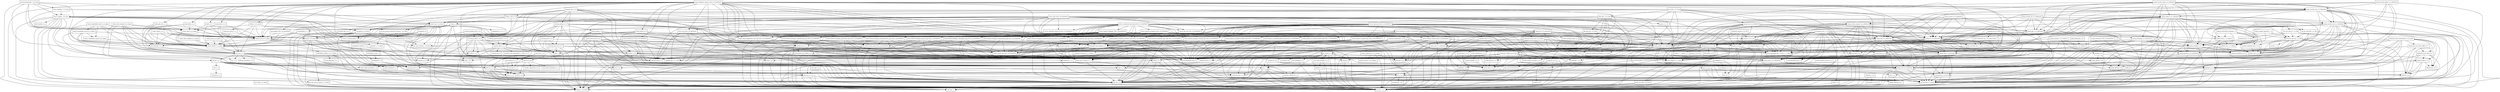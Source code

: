 digraph dependencies {
  node [shape = box, fontsize=10.0];
  activemq_broker_5_15_3 -> activemq_client_5_15_3;
  activemq_broker_5_15_3 -> guava_24_1_jre;
  activemq_broker_5_15_3 -> hawtbuf_1_11;
  activemq_broker_5_15_3 -> jackson_databind_2_9_5;
  activemq_broker_5_15_3 -> jms_1_1;
  activemq_broker_5_15_3 -> org_osgi_core_6_0_0;
  activemq_broker_5_15_3 -> slf4j_api_1_8_0_beta2;
  activemq_broker_5_15_3 -> xml_apis_1_4_01;
  activemq_client_5_15_3 -> commons_net_3_6;
  activemq_client_5_15_3 -> geronimo_j2ee_management_1_1_spec_1_0_1;
  activemq_client_5_15_3 -> hawtbuf_1_11;
  activemq_client_5_15_3 -> jms_1_1;
  activemq_client_5_15_3 -> slf4j_api_1_8_0_beta2;
  activemq_client_5_15_3 -> xml_apis_1_4_01;
  activemq_jms_pool_5_15_3 -> commons_pool2_2_5_0;
  activemq_jms_pool_5_15_3 -> jboss_transaction_api_1_2_spec_1_1_1_Final;
  activemq_jms_pool_5_15_3 -> jms_1_1;
  activemq_jms_pool_5_15_3 -> slf4j_api_1_8_0_beta2;
  activemq_kahadb_store_5_15_3 -> activemq_broker_5_15_3;
  activemq_kahadb_store_5_15_3 -> activemq_client_5_15_3;
  activemq_kahadb_store_5_15_3 -> jms_1_1;
  activemq_kahadb_store_5_15_3 -> slf4j_api_1_8_0_beta2;
  activemq_openwire_legacy_5_15_3 -> activemq_client_5_15_3;
  activemq_pool_5_15_3 -> activemq_client_5_15_3;
  activemq_pool_5_15_3 -> activemq_jms_pool_5_15_3;
  activemq_pool_5_15_3 -> jboss_transaction_api_1_2_spec_1_1_1_Final;
  activemq_pool_5_15_3 -> jms_1_1;
  activemq_pool_5_15_3 -> slf4j_api_1_8_0_beta2;
  activemq_spring_5_15_3 -> activemq_broker_5_15_3;
  activemq_spring_5_15_3 -> activemq_client_5_15_3;
  activemq_spring_5_15_3 -> activemq_jms_pool_5_15_3;
  activemq_spring_5_15_3 -> activemq_pool_5_15_3;
  activemq_spring_5_15_3 -> jboss_transaction_api_1_2_spec_1_1_1_Final;
  activemq_spring_5_15_3 -> jms_1_1;
  activemq_spring_5_15_3 -> slf4j_api_1_8_0_beta2;
  activemq_spring_5_15_3 -> spring_beans_5_0_4_RELEASE;
  activemq_spring_5_15_3 -> spring_context_5_0_4_RELEASE;
  activemq_spring_5_15_3 -> spring_core_5_0_4_RELEASE;
  activemq_spring_5_15_3 -> xbean_spring_4_7;
  activemq_web_5_15_3 -> activemq_broker_5_15_3;
  activemq_web_5_15_3 -> activemq_client_5_15_3;
  activemq_web_5_15_3 -> activemq_spring_5_15_3;
  activemq_web_5_15_3 -> jaxb_api_2_3_0;
  activemq_web_5_15_3 -> jms_1_1;
  activemq_web_5_15_3 -> slf4j_api_1_8_0_beta2;
  activemq_web_5_15_3 -> spring_beans_5_0_4_RELEASE;
  activemq_web_5_15_3 -> spring_core_5_0_4_RELEASE;
  activemq_web_5_15_3 -> spring_web_5_0_4_RELEASE;
  activemq_web_5_15_3 -> spring_webmvc_5_0_4_RELEASE;
  activemq_web_5_15_3 -> xstream_1_4_10;
  ant_1_10_3 -> ant_launcher_1_10_3;
  ant_1_10_3 -> xml_apis_1_4_01;
  asm_analysis_6_1_1 -> asm_6_1_1;
  asm_analysis_6_1_1 -> asm_tree_6_1_1;
  asm_tree_6_1_1 -> asm_6_1_1;
  asm_util_6_1_1 -> asm_6_1_1;
  asm_util_6_1_1 -> asm_analysis_6_1_1;
  asm_util_6_1_1 -> asm_tree_6_1_1;
  aspectjweaver_1_9_0_RC4 -> jcl_over_slf4j_1_8_0_beta2;
  aspectjweaver_1_9_0_RC4 -> xml_apis_1_4_01;
  atmosphere_runtime_2_4_21_vaadin1 -> commons_pool2_2_5_0;
  atmosphere_runtime_2_4_21_vaadin1 -> jaxb_api_2_3_0;
  atmosphere_runtime_2_4_21_vaadin1 -> vaadin_slf4j_jdk14_1_6_1;
  atmosphere_runtime_2_4_21_vaadin1 -> xml_apis_1_4_01;
  aws_java_sdk_core_1_11_306 -> httpclient_4_5_5;
  aws_java_sdk_core_1_11_306 -> httpcore_4_4_9;
  aws_java_sdk_core_1_11_306 -> ion_java_1_1_2;
  aws_java_sdk_core_1_11_306 -> jackson_annotations_2_9_0;
  aws_java_sdk_core_1_11_306 -> jackson_core_2_9_5;
  aws_java_sdk_core_1_11_306 -> jackson_databind_2_9_5;
  aws_java_sdk_core_1_11_306 -> jackson_dataformat_cbor_2_9_5;
  aws_java_sdk_core_1_11_306 -> jaxb_api_2_3_0;
  aws_java_sdk_core_1_11_306 -> jcl_over_slf4j_1_8_0_beta2;
  aws_java_sdk_core_1_11_306 -> joda_time_2_9_9;
  aws_java_sdk_core_1_11_306 -> xml_apis_1_4_01;
  aws_java_sdk_ec2_1_11_306 -> aws_java_sdk_core_1_11_306;
  aws_java_sdk_ec2_1_11_306 -> jackson_databind_2_9_5;
  aws_java_sdk_ec2_1_11_306 -> jcl_over_slf4j_1_8_0_beta2;
  aws_java_sdk_ec2_1_11_306 -> jmespath_java_1_11_306;
  aws_java_sdk_ec2_1_11_306 -> xml_apis_1_4_01;
  aws_java_sdk_logs_1_11_306 -> aws_java_sdk_core_1_11_306;
  aws_java_sdk_logs_1_11_306 -> jackson_annotations_2_9_0;
  aws_java_sdk_logs_1_11_306 -> jackson_core_2_9_5;
  aws_java_sdk_logs_1_11_306 -> jcl_over_slf4j_1_8_0_beta2;
  bcpkix_jdk15on_1_59 -> bcprov_jdk15on_1_59;
  bounce_0_18 -> xml_apis_1_4_01;
  cglib_3_2_6 -> ant_1_10_3;
  cglib_3_2_6 -> asm_6_1_1;
  citizen_intelligence_agency_2018_2_26_SNAPSHOT -> commons_beanutils_1_9_3_redhat_1;
  citizen_intelligence_agency_2018_2_26_SNAPSHOT -> commons_lang_2_6_0_redhat_6;
  citizen_intelligence_agency_2018_2_26_SNAPSHOT -> commons_lang3_3_7;
  citizen_intelligence_agency_2018_2_26_SNAPSHOT -> dcharts_2_0_0_hack23;
  citizen_intelligence_agency_2018_2_26_SNAPSHOT -> ehcache_2_10_4_4_8;
  citizen_intelligence_agency_2018_2_26_SNAPSHOT -> ehcache_web_2_0_4;
  citizen_intelligence_agency_2018_2_26_SNAPSHOT -> gantt_addon_1_0_3;
  citizen_intelligence_agency_2018_2_26_SNAPSHOT -> javax_persistence_api_2_2;
  citizen_intelligence_agency_2018_2_26_SNAPSHOT -> joda_time_2_9_9;
  citizen_intelligence_agency_2018_2_26_SNAPSHOT -> jsoup_1_10_2;
  citizen_intelligence_agency_2018_2_26_SNAPSHOT -> model_common_api_2018_2_26_SNAPSHOT;
  citizen_intelligence_agency_2018_2_26_SNAPSHOT -> model_external_riksdagen_documentcontent_impl_2018_2_26_SNAPSHOT;
  citizen_intelligence_agency_2018_2_26_SNAPSHOT -> model_external_riksdagen_dokumentlista_impl_2018_2_26_SNAPSHOT;
  citizen_intelligence_agency_2018_2_26_SNAPSHOT -> model_external_riksdagen_dokumentstatus_impl_2018_2_26_SNAPSHOT;
  citizen_intelligence_agency_2018_2_26_SNAPSHOT -> model_external_riksdagen_person_impl_2018_2_26_SNAPSHOT;
  citizen_intelligence_agency_2018_2_26_SNAPSHOT -> model_external_riksdagen_utskottsforslag_impl_2018_2_26_SNAPSHOT;
  citizen_intelligence_agency_2018_2_26_SNAPSHOT -> model_external_worldbank_data_impl_2018_2_26_SNAPSHOT;
  citizen_intelligence_agency_2018_2_26_SNAPSHOT -> model_internal_application_user_impl_2018_2_26_SNAPSHOT;
  citizen_intelligence_agency_2018_2_26_SNAPSHOT -> qrcode_2_1;
  citizen_intelligence_agency_2018_2_26_SNAPSHOT -> responsive_layout_2_1_1;
  citizen_intelligence_agency_2018_2_26_SNAPSHOT -> service_api_2018_2_26_SNAPSHOT;
  citizen_intelligence_agency_2018_2_26_SNAPSHOT -> service_external_esv_2018_2_26_SNAPSHOT;
  citizen_intelligence_agency_2018_2_26_SNAPSHOT -> slf4j_api_1_8_0_beta2;
  citizen_intelligence_agency_2018_2_26_SNAPSHOT -> spring_aop_5_0_4_RELEASE;
  citizen_intelligence_agency_2018_2_26_SNAPSHOT -> spring_beans_5_0_4_RELEASE;
  citizen_intelligence_agency_2018_2_26_SNAPSHOT -> spring_context_5_0_4_RELEASE;
  citizen_intelligence_agency_2018_2_26_SNAPSHOT -> spring_security_core_5_0_3_RELEASE;
  citizen_intelligence_agency_2018_2_26_SNAPSHOT -> spring_security_web_5_0_3_RELEASE;
  citizen_intelligence_agency_2018_2_26_SNAPSHOT -> spring_tx_5_0_4_RELEASE;
  citizen_intelligence_agency_2018_2_26_SNAPSHOT -> spring_web_5_0_4_RELEASE;
  citizen_intelligence_agency_2018_2_26_SNAPSHOT -> statistics_card_0_3_0;
  citizen_intelligence_agency_2018_2_26_SNAPSHOT -> vaadin_grid_util_2_1_1;
  citizen_intelligence_agency_2018_2_26_SNAPSHOT -> vaadin_server_8_4_0_alpha1;
  citizen_intelligence_agency_2018_2_26_SNAPSHOT -> vaadin_shared_8_4_0_alpha1;
  citizen_intelligence_agency_2018_2_26_SNAPSHOT -> vaadin_spring_3_0_0;
  citizen_intelligence_agency_2018_2_26_SNAPSHOT -> web_widgets_2018_2_26_SNAPSHOT;
  citizen_intelligence_agency_2018_2_26_SNAPSHOT -> wt_pdf_viewer_1_0_4;
  cloudwatchlogbackappender_1_11 -> aws_java_sdk_core_1_11_306;
  cloudwatchlogbackappender_1_11 -> aws_java_sdk_ec2_1_11_306;
  cloudwatchlogbackappender_1_11 -> aws_java_sdk_logs_1_11_306;
  cloudwatchlogbackappender_1_11 -> logback_classic_1_3_0_alpha4;
  cloudwatchlogbackappender_1_11 -> logback_core_1_3_0_alpha4;
  colt_2_1_4 -> concurrent_1_3_4;
  commons_beanutils_1_9_3_redhat_1 -> commons_collections_3_2_2_redhat_2;
  commons_beanutils_1_9_3_redhat_1 -> jcl_over_slf4j_1_8_0_beta2;
  commons_collections4_4_1 -> xml_apis_1_4_01;
  commons_configuration_1_10 -> commons_beanutils_1_9_3_redhat_1;
  commons_configuration_1_10 -> commons_codec_1_11;
  commons_configuration_1_10 -> commons_collections_3_2_2_redhat_2;
  commons_configuration_1_10 -> commons_lang_2_6_0_redhat_6;
  commons_configuration_1_10 -> jcl_over_slf4j_1_8_0_beta2;
  commons_configuration_1_10 -> xml_apis_1_4_01;
  commons_dbcp2_2_2_0 -> commons_pool2_2_5_0;
  commons_dbcp2_2_2_0 -> jboss_transaction_api_1_2_spec_1_1_1_Final;
  commons_dbcp2_2_2_0 -> jcl_over_slf4j_1_8_0_beta2;
  commons_pool2_2_5_0 -> cglib_3_2_6;
  confirmdialog_3_1_1 -> vaadin_server_8_4_0_alpha1;
  confirmdialog_3_1_1 -> vaadin_shared_8_4_0_alpha1;
  core_1_1_2 -> arpack_combined_all_0_1;
  dcharts_2_0_0_hack23 -> commons_codec_1_11;
  dcharts_2_0_0_hack23 -> commons_lang3_3_7;
  dcharts_2_0_0_hack23 -> gwt_user_2_8_2;
  dcharts_2_0_0_hack23 -> vaadin_client_8_4_0_alpha1;
  dcharts_2_0_0_hack23 -> vaadin_server_8_4_0_alpha1;
  dcharts_2_0_0_hack23 -> vaadin_shared_8_4_0_alpha1;
  dom4j_1_6_1 -> jaxb_api_2_3_0;
  dom4j_1_6_1 -> jaxb_xjc_2_3_0;
  dom4j_1_6_1 -> xml_apis_1_4_01;
  drools_compiler_7_6_0_Final -> antlr_runtime_3_5_2;
  drools_compiler_7_6_0_Final -> drools_core_7_6_0_Final;
  drools_compiler_7_6_0_Final -> gwt_dev_2_8_2;
  drools_compiler_7_6_0_Final -> jaxb_api_2_3_0;
  drools_compiler_7_6_0_Final -> jaxb_xjc_2_3_0;
  drools_compiler_7_6_0_Final -> kie_api_7_6_0_Final;
  drools_compiler_7_6_0_Final -> kie_internal_7_6_0_Final;
  drools_compiler_7_6_0_Final -> kie_soup_commons_7_6_0_Final;
  drools_compiler_7_6_0_Final -> kie_soup_maven_support_7_6_0_Final;
  drools_compiler_7_6_0_Final -> kie_soup_project_datamodel_commons_7_6_0_Final;
  drools_compiler_7_6_0_Final -> mvel2_2_4_0_Final_redhat_1;
  drools_compiler_7_6_0_Final -> protobuf_java_3_5_1;
  drools_compiler_7_6_0_Final -> slf4j_api_1_8_0_beta2;
  drools_compiler_7_6_0_Final -> xml_apis_1_4_01;
  drools_compiler_7_6_0_Final -> xstream_1_4_10;
  drools_core_7_6_0_Final -> commons_codec_1_11;
  drools_core_7_6_0_Final -> jaxb_api_2_3_0;
  drools_core_7_6_0_Final -> jaxb_xjc_2_3_0;
  drools_core_7_6_0_Final -> kie_api_7_6_0_Final;
  drools_core_7_6_0_Final -> kie_internal_7_6_0_Final;
  drools_core_7_6_0_Final -> kie_soup_commons_7_6_0_Final;
  drools_core_7_6_0_Final -> kie_soup_project_datamodel_commons_7_6_0_Final;
  drools_core_7_6_0_Final -> mvel2_2_4_0_Final_redhat_1;
  drools_core_7_6_0_Final -> protobuf_java_3_5_1;
  drools_core_7_6_0_Final -> slf4j_api_1_8_0_beta2;
  drools_core_7_6_0_Final -> xml_apis_1_4_01;
  drools_core_7_6_0_Final -> xstream_1_4_10;
  drools_decisiontables_7_6_0_Final -> drools_compiler_7_6_0_Final;
  drools_decisiontables_7_6_0_Final -> drools_core_7_6_0_Final;
  drools_decisiontables_7_6_0_Final -> drools_templates_7_6_0_Final;
  drools_decisiontables_7_6_0_Final -> kie_api_7_6_0_Final;
  drools_decisiontables_7_6_0_Final -> kie_internal_7_6_0_Final;
  drools_decisiontables_7_6_0_Final -> poi_3_17;
  drools_decisiontables_7_6_0_Final -> poi_ooxml_3_17;
  drools_decisiontables_7_6_0_Final -> slf4j_api_1_8_0_beta2;
  drools_templates_7_6_0_Final -> drools_compiler_7_6_0_Final;
  drools_templates_7_6_0_Final -> drools_core_7_6_0_Final;
  drools_templates_7_6_0_Final -> kie_api_7_6_0_Final;
  drools_templates_7_6_0_Final -> mvel2_2_4_0_Final_redhat_1;
  easybinder_0_5 -> gentyref_1_2_0_vaadin1;
  easybinder_0_5 -> javax_persistence_api_2_2;
  easybinder_0_5 -> vaadin_server_8_4_0_alpha1;
  easybinder_0_5 -> vaadin_shared_8_4_0_alpha1;
  easybinder_0_5 -> validation_api_2_0_1_Final;
  ehcache_2_10_4_4_8 -> hibernate_core_5_3_0_CR1;
  ehcache_2_10_4_4_8 -> jboss_transaction_api_1_2_spec_1_1_1_Final;
  ehcache_2_10_4_4_8 -> quartz_2_3_0;
  ehcache_2_10_4_4_8 -> slf4j_api_1_8_0_beta2;
  ehcache_2_10_4_4_8 -> xml_apis_1_4_01;
  ehcache_web_2_0_4 -> ehcache_2_10_4_4_8;
  ehcache_web_2_0_4 -> slf4j_api_1_8_0_beta2;
  elasticsearch_rest_client_5_6_7 -> httpasyncclient_4_1_2;
  elasticsearch_rest_client_5_6_7 -> httpclient_4_5_5;
  elasticsearch_rest_client_5_6_7 -> httpcore_4_4_9;
  elasticsearch_rest_client_5_6_7 -> httpcore_nio_4_4_5;
  elasticsearch_rest_client_5_6_7 -> jcl_over_slf4j_1_8_0_beta2;
  elasticsearch_rest_client_sniffer_5_6_7 -> elasticsearch_rest_client_5_6_7;
  elasticsearch_rest_client_sniffer_5_6_7 -> httpcore_4_4_9;
  elasticsearch_rest_client_sniffer_5_6_7 -> jackson_core_2_9_5;
  elasticsearch_rest_client_sniffer_5_6_7 -> jcl_over_slf4j_1_8_0_beta2;
  encrypt_properties_2018_2_26_SNAPSHOT -> bcprov_jdk15on_1_59;
  encrypt_properties_2018_2_26_SNAPSHOT -> jasypt_1_9_3_redhat_3;
  fluent_hc_4_5_5 -> httpclient_4_5_5;
  fluent_hc_4_5_5 -> httpcore_4_4_9;
  gantt_addon_1_0_3 -> gwt_user_2_8_2;
  gantt_addon_1_0_3 -> vaadin_client_8_4_0_alpha1;
  gantt_addon_1_0_3 -> vaadin_server_8_4_0_alpha1;
  gantt_addon_1_0_3 -> vaadin_shared_8_4_0_alpha1;
  googleauth_1_1_5 -> commons_codec_1_11;
  googleauth_1_1_5 -> httpclient_4_5_5;
  guava_24_1_jre -> animal_sniffer_annotations_1_14;
  guava_24_1_jre -> checker_compat_qual_2_0_0;
  guava_24_1_jre -> error_prone_annotations_2_1_3;
  guava_24_1_jre -> j2objc_annotations_1_1;
  guava_24_1_jre -> jsr305_1_3_9;
  gwt_dev_2_8_2 -> animal_sniffer_annotations_1_14;
  gwt_dev_2_8_2 -> ant_1_10_3;
  gwt_dev_2_8_2 -> asm_6_1_1;
  gwt_dev_2_8_2 -> colt_2_1_4;
  gwt_dev_2_8_2 -> gson_2_8_2;
  gwt_dev_2_8_2 -> j2objc_annotations_1_1;
  gwt_dev_2_8_2 -> jsr305_1_3_9;
  gwt_dev_2_8_2 -> org_osgi_core_6_0_0;
  gwt_dev_2_8_2 -> xml_apis_1_4_01;
  gwt_elemental_2_8_2 -> gwt_user_2_8_2;
  gwt_user_2_8_2 -> asm_6_1_1;
  gwt_user_2_8_2 -> commons_io_2_6;
  gwt_user_2_8_2 -> gson_2_8_2;
  gwt_user_2_8_2 -> gwt_dev_2_8_2;
  gwt_user_2_8_2 -> icu4j_61_1;
  gwt_user_2_8_2 -> jcl_over_slf4j_1_8_0_beta2;
  gwt_user_2_8_2 -> jsinterop_annotations_1_0_2;
  gwt_user_2_8_2 -> jsr305_1_3_9;
  gwt_user_2_8_2 -> sac_1_3;
  gwt_user_2_8_2 -> validation_api_2_0_1_Final;
  gwt_user_2_8_2 -> xml_apis_1_4_01;
  hawtdispatch_1_22 -> asm_6_1_1;
  hawtdispatch_1_22 -> org_osgi_core_6_0_0;
  hawtdispatch_scala_1_22 -> hawtdispatch_1_22;
  hawtdispatch_transport_1_22 -> hawtbuf_1_11;
  hawtdispatch_transport_1_22 -> hawtdispatch_1_22;
  hibernate_commons_annotations_5_0_3_Final -> jboss_logging_3_3_2_Final;
  hibernate_core_5_3_0_CR1 -> ant_1_10_3;
  hibernate_core_5_3_0_CR1 -> antlr_2_7_7_redhat_7;
  hibernate_core_5_3_0_CR1 -> byte_buddy_1_8_3;
  hibernate_core_5_3_0_CR1 -> classmate_1_4_0;
  hibernate_core_5_3_0_CR1 -> dom4j_1_6_1;
  hibernate_core_5_3_0_CR1 -> hibernate_commons_annotations_5_0_3_Final;
  hibernate_core_5_3_0_CR1 -> jandex_2_0_5_Final;
  hibernate_core_5_3_0_CR1 -> javassist_3_22_0_GA;
  hibernate_core_5_3_0_CR1 -> javax_persistence_api_2_2;
  hibernate_core_5_3_0_CR1 -> jaxb_api_2_3_0;
  hibernate_core_5_3_0_CR1 -> jboss_logging_3_3_2_Final;
  hibernate_core_5_3_0_CR1 -> jboss_transaction_api_1_2_spec_1_1_1_Final;
  hibernate_core_5_3_0_CR1 -> validation_api_2_0_1_Final;
  hibernate_core_5_3_0_CR1 -> xml_apis_1_4_01;
  hibernate_ehcache_5_3_0_CR1 -> ehcache_2_10_4_4_8;
  hibernate_ehcache_5_3_0_CR1 -> hibernate_core_5_3_0_CR1;
  hibernate_ehcache_5_3_0_CR1 -> jboss_logging_3_3_2_Final;
  hibernate_ehcache_5_3_0_CR1 -> jboss_transaction_api_1_2_spec_1_1_1_Final;
  hibernate_jcache_5_3_0_CR1 -> cache_api_1_0_0;
  hibernate_jcache_5_3_0_CR1 -> hibernate_core_5_3_0_CR1;
  hibernate_jcache_5_3_0_CR1 -> jboss_logging_3_3_2_Final;
  hibernate_jcache_5_3_0_CR1 -> jboss_transaction_api_1_2_spec_1_1_1_Final;
  hibernate_search_elasticsearch_5_10_0_Beta1 -> elasticsearch_rest_client_5_6_7;
  hibernate_search_elasticsearch_5_10_0_Beta1 -> elasticsearch_rest_client_sniffer_5_6_7;
  hibernate_search_elasticsearch_5_10_0_Beta1 -> gson_2_8_2;
  hibernate_search_elasticsearch_5_10_0_Beta1 -> hibernate_search_engine_5_10_0_Beta1;
  hibernate_search_elasticsearch_5_10_0_Beta1 -> httpasyncclient_4_1_2;
  hibernate_search_elasticsearch_5_10_0_Beta1 -> httpclient_4_5_5;
  hibernate_search_elasticsearch_5_10_0_Beta1 -> httpcore_4_4_9;
  hibernate_search_elasticsearch_5_10_0_Beta1 -> httpcore_nio_4_4_5;
  hibernate_search_elasticsearch_5_10_0_Beta1 -> jaxb_api_2_3_0;
  hibernate_search_elasticsearch_5_10_0_Beta1 -> jboss_logging_3_3_2_Final;
  hibernate_search_elasticsearch_5_10_0_Beta1 -> lucene_analyzers_common_5_5_5;
  hibernate_search_elasticsearch_5_10_0_Beta1 -> lucene_core_5_5_5;
  hibernate_search_elasticsearch_5_10_0_Beta1 -> lucene_facet_5_5_5;
  hibernate_search_engine_5_10_0_Beta1 -> hibernate_commons_annotations_5_0_3_Final;
  hibernate_search_engine_5_10_0_Beta1 -> jboss_logging_3_3_2_Final;
  hibernate_search_engine_5_10_0_Beta1 -> jboss_transaction_api_1_2_spec_1_1_1_Final;
  hibernate_search_engine_5_10_0_Beta1 -> lucene_analyzers_common_5_5_5;
  hibernate_search_engine_5_10_0_Beta1 -> lucene_core_5_5_5;
  hibernate_search_engine_5_10_0_Beta1 -> lucene_facet_5_5_5;
  hibernate_search_engine_5_10_0_Beta1 -> lucene_misc_5_5_5;
  hibernate_search_engine_5_10_0_Beta1 -> lucene_queries_5_5_5;
  hibernate_search_engine_5_10_0_Beta1 -> lucene_queryparser_5_5_5;
  hibernate_search_engine_5_10_0_Beta1 -> xml_apis_1_4_01;
  hibernate_search_orm_5_10_0_Beta1 -> hibernate_commons_annotations_5_0_3_Final;
  hibernate_search_orm_5_10_0_Beta1 -> hibernate_core_5_3_0_CR1;
  hibernate_search_orm_5_10_0_Beta1 -> hibernate_search_engine_5_10_0_Beta1;
  hibernate_search_orm_5_10_0_Beta1 -> javax_persistence_api_2_2;
  hibernate_search_orm_5_10_0_Beta1 -> jboss_transaction_api_1_2_spec_1_1_1_Final;
  hibernate_search_orm_5_10_0_Beta1 -> lucene_core_5_5_5;
  hibernate_validator_6_0_9_Final -> classmate_1_4_0;
  hibernate_validator_6_0_9_Final -> javax_persistence_api_2_2;
  hibernate_validator_6_0_9_Final -> jaxb_api_2_3_0;
  hibernate_validator_6_0_9_Final -> jboss_logging_3_3_2_Final;
  hibernate_validator_6_0_9_Final -> joda_time_2_9_9;
  hibernate_validator_6_0_9_Final -> jsoup_1_10_2;
  hibernate_validator_6_0_9_Final -> validation_api_2_0_1_Final;
  hibernate_validator_6_0_9_Final -> xml_apis_1_4_01;
  httpasyncclient_4_1_2 -> httpclient_4_5_5;
  httpasyncclient_4_1_2 -> httpcore_4_4_9;
  httpasyncclient_4_1_2 -> httpcore_nio_4_4_5;
  httpasyncclient_4_1_2 -> jcl_over_slf4j_1_8_0_beta2;
  httpclient_4_5_5 -> commons_codec_1_11;
  httpclient_4_5_5 -> httpcore_4_4_9;
  httpclient_4_5_5 -> jcl_over_slf4j_1_8_0_beta2;
  httpcore_nio_4_4_5 -> httpcore_4_4_9;
  hyperjaxb3_ejb_roundtrip_0_6_2 -> commons_io_2_6;
  hyperjaxb3_ejb_roundtrip_0_6_2 -> commons_lang3_3_7;
  hyperjaxb3_ejb_roundtrip_0_6_2 -> hyperjaxb3_ejb_runtime_0_6_2;
  hyperjaxb3_ejb_roundtrip_0_6_2 -> javax_persistence_api_2_2;
  hyperjaxb3_ejb_roundtrip_0_6_2 -> jaxb_api_2_3_0;
  hyperjaxb3_ejb_roundtrip_0_6_2 -> jaxb2_basics_runtime_0_11_1;
  hyperjaxb3_ejb_roundtrip_0_6_2 -> jaxb2_basics_testing_0_10_0;
  hyperjaxb3_ejb_roundtrip_0_6_2 -> jcl_over_slf4j_1_8_0_beta2;
  hyperjaxb3_ejb_roundtrip_0_6_2 -> xml_apis_1_4_01;
  hyperjaxb3_ejb_runtime_0_6_2 -> commons_lang3_3_7;
  hyperjaxb3_ejb_runtime_0_6_2 -> javax_persistence_api_2_2;
  hyperjaxb3_ejb_runtime_0_6_2 -> jaxb_api_2_3_0;
  hyperjaxb3_ejb_runtime_0_6_2 -> xml_apis_1_4_01;
  icu4j_61_1 -> xml_apis_1_4_01;
  jackson_databind_2_9_5 -> jackson_annotations_2_9_0;
  jackson_databind_2_9_5 -> jackson_core_2_9_5;
  jackson_databind_2_9_5 -> xml_apis_1_4_01;
  jackson_dataformat_cbor_2_9_5 -> jackson_core_2_9_5;
  jackson_datatype_jdk8_2_9_5 -> jackson_core_2_9_5;
  jackson_datatype_jdk8_2_9_5 -> jackson_databind_2_9_5;
  jackson_mapper_asl_1_9_13_redhat_4 -> jackson_core_asl_1_9_13_redhat_4;
  jackson_mapper_asl_1_9_13_redhat_4 -> joda_time_2_9_9;
  jackson_mapper_asl_1_9_13_redhat_4 -> xml_apis_1_4_01;
  jandex_2_0_5_Final -> ant_1_10_3;
  jasypt_1_9_3_redhat_3 -> icu4j_61_1;
  jasypt_hibernate4_1_9_2 -> hibernate_core_5_3_0_CR1;
  jasypt_hibernate4_1_9_2 -> jasypt_1_9_3_redhat_3;
  jasypt_spring31_1_9_3_redhat_3 -> jasypt_1_9_3_redhat_3;
  jasypt_spring31_1_9_3_redhat_3 -> spring_beans_5_0_4_RELEASE;
  jasypt_spring31_1_9_3_redhat_3 -> spring_context_5_0_4_RELEASE;
  jasypt_spring31_1_9_3_redhat_3 -> spring_core_5_0_4_RELEASE;
  jasypt_spring31_1_9_3_redhat_3 -> xml_apis_1_4_01;
  java_cup_11b_2015_03_26 -> ant_1_10_3;
  javamelody_core_1_71_0 -> activation_1_1;
  javamelody_core_1_71_0 -> commons_dbcp2_2_2_0;
  javamelody_core_1_71_0 -> ehcache_2_10_4_4_8;
  javamelody_core_1_71_0 -> javax_interceptor_api_1_2;
  javamelody_core_1_71_0 -> javax_mail_1_6_1;
  javamelody_core_1_71_0 -> javax_persistence_api_2_2;
  javamelody_core_1_71_0 -> jrobin_1_6_0;
  javamelody_core_1_71_0 -> log4j_over_slf4j_1_8_0_beta2;
  javamelody_core_1_71_0 -> logback_classic_1_3_0_alpha4;
  javamelody_core_1_71_0 -> logback_core_1_3_0_alpha4;
  javamelody_core_1_71_0 -> openpdf_1_0_5;
  javamelody_core_1_71_0 -> quartz_2_3_0;
  javamelody_core_1_71_0 -> slf4j_api_1_8_0_beta2;
  javamelody_core_1_71_0 -> spring_aop_5_0_4_RELEASE;
  javamelody_core_1_71_0 -> spring_beans_5_0_4_RELEASE;
  javamelody_core_1_71_0 -> spring_context_5_0_4_RELEASE;
  javamelody_core_1_71_0 -> spring_core_5_0_4_RELEASE;
  javamelody_core_1_71_0 -> spring_web_5_0_4_RELEASE;
  javamelody_core_1_71_0 -> xml_apis_1_4_01;
  javamelody_core_1_71_0 -> xstream_1_4_10;
  javax_mail_1_6_1 -> activation_1_1;
  javax_mail_1_6_1 -> xml_apis_1_4_01;
  jaxb_api_2_3_0 -> activation_1_1;
  jaxb_api_2_3_0 -> xml_apis_1_4_01;
  jaxb_core_2_3_0 -> activation_1_1;
  jaxb_core_2_3_0 -> jaxb_api_2_3_0;
  jaxb_core_2_3_0 -> xml_apis_1_4_01;
  jaxb_impl_2_3_0 -> activation_1_1;
  jaxb_impl_2_3_0 -> jaxb_api_2_3_0;
  jaxb_impl_2_3_0 -> jaxb_core_2_3_0;
  jaxb_impl_2_3_0 -> xml_apis_1_4_01;
  jaxb_xjc_2_3_0 -> activation_1_1;
  jaxb_xjc_2_3_0 -> ant_1_10_3;
  jaxb_xjc_2_3_0 -> jaxb_api_2_3_0;
  jaxb_xjc_2_3_0 -> jaxb_core_2_3_0;
  jaxb_xjc_2_3_0 -> xml_apis_1_4_01;
  jaxb2_basics_runtime_0_11_1 -> activation_1_1;
  jaxb2_basics_runtime_0_11_1 -> jaxb_api_2_3_0;
  jaxb2_basics_runtime_0_11_1 -> jaxb_core_2_3_0;
  jaxb2_basics_runtime_0_11_1 -> xml_apis_1_4_01;
  jaxb2_basics_testing_0_10_0 -> commons_io_2_6;
  jaxb2_basics_testing_0_10_0 -> jaxb_api_2_3_0;
  jaxb2_basics_testing_0_10_0 -> jaxb2_basics_runtime_0_11_1;
  jaxb2_basics_testing_0_10_0 -> jcl_over_slf4j_1_8_0_beta2;
  jaxb2_basics_testing_0_10_0 -> xml_apis_1_4_01;
  jaxb2_basics_tools_0_10_0 -> commons_beanutils_1_9_3_redhat_1;
  jaxb2_basics_tools_0_10_0 -> commons_lang3_3_7;
  jaxb2_basics_tools_0_10_0 -> jaxb_api_2_3_0;
  jaxb2_basics_tools_0_10_0 -> jaxb_core_2_3_0;
  jaxb2_basics_tools_0_10_0 -> jaxb_xjc_2_3_0;
  jaxb2_basics_tools_0_10_0 -> jaxb2_basics_runtime_0_11_1;
  jaxb2_basics_tools_0_10_0 -> jcl_over_slf4j_1_8_0_beta2;
  jaxb2_basics_tools_0_10_0 -> spring_beans_5_0_4_RELEASE;
  jaxb2_basics_tools_0_10_0 -> spring_context_5_0_4_RELEASE;
  jaxb2_basics_tools_0_10_0 -> xml_apis_1_4_01;
  jboss_connector_api_1_7_spec_1_0_0_Final -> jboss_transaction_api_1_2_spec_1_1_1_Final;
  jboss_logging_3_3_2_Final -> log4j_over_slf4j_1_8_0_beta2;
  jboss_logging_3_3_2_Final -> slf4j_api_1_8_0_beta2;
  jboss_transaction_api_1_2_spec_1_1_1_Final -> javax_interceptor_api_1_2;
  jboss_transaction_spi_7_6_0_Final_redhat_1 -> jboss_connector_api_1_7_spec_1_0_0_Final;
  jboss_transaction_spi_7_6_0_Final_redhat_1 -> jboss_logging_3_3_2_Final;
  jboss_transaction_spi_7_6_0_Final_redhat_1 -> jboss_transaction_api_1_2_spec_1_1_1_Final;
  jbpm_flow_7_6_0_Final -> commons_lang3_3_7;
  jbpm_flow_7_6_0_Final -> drools_core_7_6_0_Final;
  jbpm_flow_7_6_0_Final -> jaxb_api_2_3_0;
  jbpm_flow_7_6_0_Final -> kie_api_7_6_0_Final;
  jbpm_flow_7_6_0_Final -> kie_dmn_api_7_6_0_Final;
  jbpm_flow_7_6_0_Final -> kie_internal_7_6_0_Final;
  jbpm_flow_7_6_0_Final -> kie_soup_commons_7_6_0_Final;
  jbpm_flow_7_6_0_Final -> kie_soup_project_datamodel_commons_7_6_0_Final;
  jbpm_flow_7_6_0_Final -> mvel2_2_4_0_Final_redhat_1;
  jbpm_flow_7_6_0_Final -> protobuf_java_3_5_1;
  jbpm_flow_7_6_0_Final -> quartz_2_3_0;
  jbpm_flow_7_6_0_Final -> slf4j_api_1_8_0_beta2;
  jbpm_flow_7_6_0_Final -> xml_apis_1_4_01;
  jbpm_flow_7_6_0_Final -> xstream_1_4_10;
  jcl_over_slf4j_1_8_0_beta2 -> slf4j_api_1_8_0_beta2;
  jdom2_2_0_6 -> xml_apis_1_4_01;
  jmespath_java_1_11_306 -> jackson_databind_2_9_5;
  jna_platform_4_5_1 -> jna_4_5_1;
  jrobin_1_6_0 -> xml_apis_1_4_01;
  jsoup_1_10_2 -> xml_apis_1_4_01;
  jul_to_slf4j_1_8_0_beta2 -> slf4j_api_1_8_0_beta2;
  kie_api_7_6_0_Final -> jaxb_api_2_3_0;
  kie_api_7_6_0_Final -> kie_soup_maven_support_7_6_0_Final;
  kie_api_7_6_0_Final -> org_osgi_core_6_0_0;
  kie_api_7_6_0_Final -> slf4j_api_1_8_0_beta2;
  kie_dmn_api_7_6_0_Final -> kie_api_7_6_0_Final;
  kie_dmn_api_7_6_0_Final -> xstream_1_4_10;
  kie_internal_7_6_0_Final -> jaxb_api_2_3_0;
  kie_internal_7_6_0_Final -> jaxb_xjc_2_3_0;
  kie_internal_7_6_0_Final -> kie_api_7_6_0_Final;
  kie_internal_7_6_0_Final -> org_osgi_core_6_0_0;
  kie_internal_7_6_0_Final -> slf4j_api_1_8_0_beta2;
  kie_internal_7_6_0_Final -> xstream_1_4_10;
  kie_soup_commons_7_6_0_Final -> xstream_1_4_10;
  kie_soup_maven_support_7_6_0_Final -> slf4j_api_1_8_0_beta2;
  kie_soup_maven_support_7_6_0_Final -> xml_apis_1_4_01;
  kie_soup_project_datamodel_api_7_6_0_Final -> kie_soup_commons_7_6_0_Final;
  kie_soup_project_datamodel_commons_7_6_0_Final -> kie_soup_project_datamodel_api_7_6_0_Final;
  kie_soup_project_datamodel_commons_7_6_0_Final -> mvel2_2_4_0_Final_redhat_1;
  kie_spring_7_6_0_Final -> drools_compiler_7_6_0_Final;
  kie_spring_7_6_0_Final -> drools_core_7_6_0_Final;
  kie_spring_7_6_0_Final -> javax_persistence_api_2_2;
  kie_spring_7_6_0_Final -> jbpm_flow_7_6_0_Final;
  kie_spring_7_6_0_Final -> kie_api_7_6_0_Final;
  kie_spring_7_6_0_Final -> kie_internal_7_6_0_Final;
  kie_spring_7_6_0_Final -> slf4j_api_1_8_0_beta2;
  kie_spring_7_6_0_Final -> spring_beans_5_0_4_RELEASE;
  kie_spring_7_6_0_Final -> spring_context_5_0_4_RELEASE;
  kie_spring_7_6_0_Final -> spring_core_5_0_4_RELEASE;
  kie_spring_7_6_0_Final -> spring_orm_5_0_4_RELEASE;
  kie_spring_7_6_0_Final -> spring_tx_5_0_4_RELEASE;
  kie_spring_7_6_0_Final -> xml_apis_1_4_01;
  kinesis_logback_appender_1_4_2 -> aws_java_sdk_core_1_11_306;
  kinesis_logback_appender_1_4_2 -> logback_core_1_3_0_alpha4;
  liquibase_core_3_5_5 -> ant_1_10_3;
  liquibase_core_3_5_5 -> org_osgi_core_6_0_0;
  liquibase_core_3_5_5 -> snakeyaml_1_20;
  liquibase_core_3_5_5 -> spring_beans_5_0_4_RELEASE;
  liquibase_core_3_5_5 -> spring_context_5_0_4_RELEASE;
  liquibase_core_3_5_5 -> spring_core_5_0_4_RELEASE;
  liquibase_core_3_5_5 -> xml_apis_1_4_01;
  log4j_over_slf4j_1_8_0_beta2 -> slf4j_api_1_8_0_beta2;
  log4j_over_slf4j_1_8_0_beta2 -> xml_apis_1_4_01;
  logback_awslogs_appender_1_0_0 -> aws_java_sdk_core_1_11_306;
  logback_awslogs_appender_1_0_0 -> aws_java_sdk_logs_1_11_306;
  logback_awslogs_appender_1_0_0 -> logback_classic_1_3_0_alpha4;
  logback_awslogs_appender_1_0_0 -> logback_core_1_3_0_alpha4;
  logback_classic_1_3_0_alpha4 -> logback_core_1_3_0_alpha4;
  logback_classic_1_3_0_alpha4 -> slf4j_api_1_8_0_beta2;
  logback_classic_1_3_0_alpha4 -> xml_apis_1_4_01;
  logback_core_1_3_0_alpha4 -> javax_mail_1_6_1;
  logback_core_1_3_0_alpha4 -> xml_apis_1_4_01;
  logback_elasticsearch_appender_1_6 -> aws_java_sdk_core_1_11_306;
  logback_elasticsearch_appender_1_6 -> jackson_core_2_9_5;
  logback_elasticsearch_appender_1_6 -> logback_classic_1_3_0_alpha4;
  logback_elasticsearch_appender_1_6 -> logback_core_1_3_0_alpha4;
  logback_elasticsearch_appender_1_6 -> slf4j_api_1_8_0_beta2;
  lucene_analyzers_common_5_5_5 -> lucene_core_5_5_5;
  lucene_analyzers_common_5_5_5 -> xml_apis_1_4_01;
  lucene_analyzers_phonetic_5_5_5 -> commons_codec_1_11;
  lucene_analyzers_phonetic_5_5_5 -> lucene_analyzers_common_5_5_5;
  lucene_analyzers_phonetic_5_5_5 -> lucene_core_5_5_5;
  lucene_backward_codecs_5_5_5 -> lucene_core_5_5_5;
  lucene_facet_5_5_5 -> lucene_core_5_5_5;
  lucene_facet_5_5_5 -> lucene_queries_5_5_5;
  lucene_misc_5_5_5 -> lucene_core_5_5_5;
  lucene_queries_5_5_5 -> lucene_core_5_5_5;
  lucene_queryparser_5_5_5 -> lucene_core_5_5_5;
  lucene_queryparser_5_5_5 -> lucene_queries_5_5_5;
  lucene_queryparser_5_5_5 -> lucene_sandbox_5_5_5;
  lucene_queryparser_5_5_5 -> xml_apis_1_4_01;
  lucene_sandbox_5_5_5 -> lucene_core_5_5_5;
  model_common_impl_2018_2_26_SNAPSHOT -> jaxb_api_2_3_0;
  model_common_impl_2018_2_26_SNAPSHOT -> model_common_api_2018_2_26_SNAPSHOT;
  model_common_impl_2018_2_26_SNAPSHOT -> slf4j_api_1_8_0_beta2;
  model_external_riksdagen_documentcontent_impl_2018_2_26_SNAPSHOT -> hyperjaxb3_ejb_roundtrip_0_6_2;
  model_external_riksdagen_documentcontent_impl_2018_2_26_SNAPSHOT -> javax_persistence_api_2_2;
  model_external_riksdagen_documentcontent_impl_2018_2_26_SNAPSHOT -> jaxb_api_2_3_0;
  model_external_riksdagen_documentcontent_impl_2018_2_26_SNAPSHOT -> jaxb2_basics_runtime_0_11_1;
  model_external_riksdagen_documentcontent_impl_2018_2_26_SNAPSHOT -> model_common_api_2018_2_26_SNAPSHOT;
  model_external_riksdagen_documentcontent_impl_2018_2_26_SNAPSHOT -> xml_apis_1_4_01;
  model_external_riksdagen_dokumentlista_impl_2018_2_26_SNAPSHOT -> hyperjaxb3_ejb_roundtrip_0_6_2;
  model_external_riksdagen_dokumentlista_impl_2018_2_26_SNAPSHOT -> javax_persistence_api_2_2;
  model_external_riksdagen_dokumentlista_impl_2018_2_26_SNAPSHOT -> jaxb_api_2_3_0;
  model_external_riksdagen_dokumentlista_impl_2018_2_26_SNAPSHOT -> jaxb2_basics_runtime_0_11_1;
  model_external_riksdagen_dokumentlista_impl_2018_2_26_SNAPSHOT -> model_common_api_2018_2_26_SNAPSHOT;
  model_external_riksdagen_dokumentlista_impl_2018_2_26_SNAPSHOT -> xml_apis_1_4_01;
  model_external_riksdagen_dokumentstatus_impl_2018_2_26_SNAPSHOT -> hyperjaxb3_ejb_roundtrip_0_6_2;
  model_external_riksdagen_dokumentstatus_impl_2018_2_26_SNAPSHOT -> javax_persistence_api_2_2;
  model_external_riksdagen_dokumentstatus_impl_2018_2_26_SNAPSHOT -> jaxb_api_2_3_0;
  model_external_riksdagen_dokumentstatus_impl_2018_2_26_SNAPSHOT -> jaxb2_basics_runtime_0_11_1;
  model_external_riksdagen_dokumentstatus_impl_2018_2_26_SNAPSHOT -> model_common_api_2018_2_26_SNAPSHOT;
  model_external_riksdagen_dokumentstatus_impl_2018_2_26_SNAPSHOT -> model_common_impl_2018_2_26_SNAPSHOT;
  model_external_riksdagen_dokumentstatus_impl_2018_2_26_SNAPSHOT -> xml_apis_1_4_01;
  model_external_riksdagen_person_impl_2018_2_26_SNAPSHOT -> hyperjaxb3_ejb_roundtrip_0_6_2;
  model_external_riksdagen_person_impl_2018_2_26_SNAPSHOT -> javax_persistence_api_2_2;
  model_external_riksdagen_person_impl_2018_2_26_SNAPSHOT -> jaxb_api_2_3_0;
  model_external_riksdagen_person_impl_2018_2_26_SNAPSHOT -> jaxb2_basics_runtime_0_11_1;
  model_external_riksdagen_person_impl_2018_2_26_SNAPSHOT -> model_common_api_2018_2_26_SNAPSHOT;
  model_external_riksdagen_person_impl_2018_2_26_SNAPSHOT -> model_common_impl_2018_2_26_SNAPSHOT;
  model_external_riksdagen_person_impl_2018_2_26_SNAPSHOT -> xml_apis_1_4_01;
  model_external_riksdagen_personlista_impl_2018_2_26_SNAPSHOT -> hyperjaxb3_ejb_roundtrip_0_6_2;
  model_external_riksdagen_personlista_impl_2018_2_26_SNAPSHOT -> javax_persistence_api_2_2;
  model_external_riksdagen_personlista_impl_2018_2_26_SNAPSHOT -> jaxb_api_2_3_0;
  model_external_riksdagen_personlista_impl_2018_2_26_SNAPSHOT -> jaxb2_basics_runtime_0_11_1;
  model_external_riksdagen_personlista_impl_2018_2_26_SNAPSHOT -> model_common_api_2018_2_26_SNAPSHOT;
  model_external_riksdagen_personlista_impl_2018_2_26_SNAPSHOT -> model_common_impl_2018_2_26_SNAPSHOT;
  model_external_riksdagen_personlista_impl_2018_2_26_SNAPSHOT -> xml_apis_1_4_01;
  model_external_riksdagen_utskottsforslag_impl_2018_2_26_SNAPSHOT -> hyperjaxb3_ejb_roundtrip_0_6_2;
  model_external_riksdagen_utskottsforslag_impl_2018_2_26_SNAPSHOT -> hyperjaxb3_ejb_runtime_0_6_2;
  model_external_riksdagen_utskottsforslag_impl_2018_2_26_SNAPSHOT -> javax_persistence_api_2_2;
  model_external_riksdagen_utskottsforslag_impl_2018_2_26_SNAPSHOT -> jaxb_api_2_3_0;
  model_external_riksdagen_utskottsforslag_impl_2018_2_26_SNAPSHOT -> jaxb2_basics_runtime_0_11_1;
  model_external_riksdagen_utskottsforslag_impl_2018_2_26_SNAPSHOT -> model_common_api_2018_2_26_SNAPSHOT;
  model_external_riksdagen_utskottsforslag_impl_2018_2_26_SNAPSHOT -> model_common_impl_2018_2_26_SNAPSHOT;
  model_external_riksdagen_utskottsforslag_impl_2018_2_26_SNAPSHOT -> xml_apis_1_4_01;
  model_external_riksdagen_votering_impl_2018_2_26_SNAPSHOT -> hyperjaxb3_ejb_roundtrip_0_6_2;
  model_external_riksdagen_votering_impl_2018_2_26_SNAPSHOT -> javax_persistence_api_2_2;
  model_external_riksdagen_votering_impl_2018_2_26_SNAPSHOT -> jaxb_api_2_3_0;
  model_external_riksdagen_votering_impl_2018_2_26_SNAPSHOT -> jaxb2_basics_runtime_0_11_1;
  model_external_riksdagen_votering_impl_2018_2_26_SNAPSHOT -> model_common_api_2018_2_26_SNAPSHOT;
  model_external_riksdagen_votering_impl_2018_2_26_SNAPSHOT -> model_common_impl_2018_2_26_SNAPSHOT;
  model_external_riksdagen_votering_impl_2018_2_26_SNAPSHOT -> xml_apis_1_4_01;
  model_external_riksdagen_voteringlista_impl_2018_2_26_SNAPSHOT -> hyperjaxb3_ejb_roundtrip_0_6_2;
  model_external_riksdagen_voteringlista_impl_2018_2_26_SNAPSHOT -> javax_persistence_api_2_2;
  model_external_riksdagen_voteringlista_impl_2018_2_26_SNAPSHOT -> jaxb_api_2_3_0;
  model_external_riksdagen_voteringlista_impl_2018_2_26_SNAPSHOT -> jaxb2_basics_runtime_0_11_1;
  model_external_riksdagen_voteringlista_impl_2018_2_26_SNAPSHOT -> model_common_api_2018_2_26_SNAPSHOT;
  model_external_riksdagen_voteringlista_impl_2018_2_26_SNAPSHOT -> xml_apis_1_4_01;
  model_external_val_kommunvalkrets_impl_2018_2_26_SNAPSHOT -> hyperjaxb3_ejb_roundtrip_0_6_2;
  model_external_val_kommunvalkrets_impl_2018_2_26_SNAPSHOT -> javax_persistence_api_2_2;
  model_external_val_kommunvalkrets_impl_2018_2_26_SNAPSHOT -> jaxb_api_2_3_0;
  model_external_val_kommunvalkrets_impl_2018_2_26_SNAPSHOT -> jaxb2_basics_runtime_0_11_1;
  model_external_val_kommunvalkrets_impl_2018_2_26_SNAPSHOT -> model_common_api_2018_2_26_SNAPSHOT;
  model_external_val_kommunvalkrets_impl_2018_2_26_SNAPSHOT -> xml_apis_1_4_01;
  model_external_val_landstingvalkrets_impl_2018_2_26_SNAPSHOT -> hyperjaxb3_ejb_roundtrip_0_6_2;
  model_external_val_landstingvalkrets_impl_2018_2_26_SNAPSHOT -> javax_persistence_api_2_2;
  model_external_val_landstingvalkrets_impl_2018_2_26_SNAPSHOT -> jaxb_api_2_3_0;
  model_external_val_landstingvalkrets_impl_2018_2_26_SNAPSHOT -> jaxb2_basics_runtime_0_11_1;
  model_external_val_landstingvalkrets_impl_2018_2_26_SNAPSHOT -> model_common_api_2018_2_26_SNAPSHOT;
  model_external_val_landstingvalkrets_impl_2018_2_26_SNAPSHOT -> xml_apis_1_4_01;
  model_external_val_partier_impl_2018_2_26_SNAPSHOT -> hyperjaxb3_ejb_roundtrip_0_6_2;
  model_external_val_partier_impl_2018_2_26_SNAPSHOT -> javax_persistence_api_2_2;
  model_external_val_partier_impl_2018_2_26_SNAPSHOT -> jaxb_api_2_3_0;
  model_external_val_partier_impl_2018_2_26_SNAPSHOT -> jaxb2_basics_runtime_0_11_1;
  model_external_val_partier_impl_2018_2_26_SNAPSHOT -> model_common_api_2018_2_26_SNAPSHOT;
  model_external_val_partier_impl_2018_2_26_SNAPSHOT -> model_common_impl_2018_2_26_SNAPSHOT;
  model_external_val_partier_impl_2018_2_26_SNAPSHOT -> xml_apis_1_4_01;
  model_external_val_riksdagsvalkrets_impl_2018_2_26_SNAPSHOT -> hyperjaxb3_ejb_roundtrip_0_6_2;
  model_external_val_riksdagsvalkrets_impl_2018_2_26_SNAPSHOT -> javax_persistence_api_2_2;
  model_external_val_riksdagsvalkrets_impl_2018_2_26_SNAPSHOT -> jaxb_api_2_3_0;
  model_external_val_riksdagsvalkrets_impl_2018_2_26_SNAPSHOT -> jaxb2_basics_runtime_0_11_1;
  model_external_val_riksdagsvalkrets_impl_2018_2_26_SNAPSHOT -> model_common_api_2018_2_26_SNAPSHOT;
  model_external_val_riksdagsvalkrets_impl_2018_2_26_SNAPSHOT -> xml_apis_1_4_01;
  model_external_worldbank_data_impl_2018_2_26_SNAPSHOT -> hyperjaxb3_ejb_roundtrip_0_6_2;
  model_external_worldbank_data_impl_2018_2_26_SNAPSHOT -> javax_persistence_api_2_2;
  model_external_worldbank_data_impl_2018_2_26_SNAPSHOT -> jaxb_api_2_3_0;
  model_external_worldbank_data_impl_2018_2_26_SNAPSHOT -> jaxb2_basics_runtime_0_11_1;
  model_external_worldbank_data_impl_2018_2_26_SNAPSHOT -> model_common_api_2018_2_26_SNAPSHOT;
  model_external_worldbank_indicators_impl_2018_2_26_SNAPSHOT -> hyperjaxb3_ejb_roundtrip_0_6_2;
  model_external_worldbank_indicators_impl_2018_2_26_SNAPSHOT -> javax_persistence_api_2_2;
  model_external_worldbank_indicators_impl_2018_2_26_SNAPSHOT -> jaxb_api_2_3_0;
  model_external_worldbank_indicators_impl_2018_2_26_SNAPSHOT -> jaxb2_basics_runtime_0_11_1;
  model_external_worldbank_indicators_impl_2018_2_26_SNAPSHOT -> model_common_api_2018_2_26_SNAPSHOT;
  model_external_worldbank_indicators_impl_2018_2_26_SNAPSHOT -> xml_apis_1_4_01;
  model_external_worldbank_topic_impl_2018_2_26_SNAPSHOT -> hyperjaxb3_ejb_roundtrip_0_6_2;
  model_external_worldbank_topic_impl_2018_2_26_SNAPSHOT -> javax_persistence_api_2_2;
  model_external_worldbank_topic_impl_2018_2_26_SNAPSHOT -> jaxb_api_2_3_0;
  model_external_worldbank_topic_impl_2018_2_26_SNAPSHOT -> jaxb2_basics_runtime_0_11_1;
  model_external_worldbank_topic_impl_2018_2_26_SNAPSHOT -> model_common_api_2018_2_26_SNAPSHOT;
  model_external_worldbank_topic_impl_2018_2_26_SNAPSHOT -> xml_apis_1_4_01;
  model_internal_application_user_impl_2018_2_26_SNAPSHOT -> javax_persistence_api_2_2;
  model_internal_application_user_impl_2018_2_26_SNAPSHOT -> jaxb_api_2_3_0;
  model_internal_application_user_impl_2018_2_26_SNAPSHOT -> jaxb2_basics_runtime_0_11_1;
  model_internal_application_user_impl_2018_2_26_SNAPSHOT -> model_common_api_2018_2_26_SNAPSHOT;
  model_internal_application_user_impl_2018_2_26_SNAPSHOT -> model_common_impl_2018_2_26_SNAPSHOT;
  model_internal_application_user_impl_2018_2_26_SNAPSHOT -> xml_apis_1_4_01;
  mtj_1_0_4 -> arpack_combined_all_0_1;
  mtj_1_0_4 -> core_1_1_2;
  mvel2_2_4_0_Final_redhat_1 -> xml_apis_1_4_01;
  narayana_jta_5_8_0_Final -> javax_interceptor_api_1_2;
  narayana_jta_5_8_0_Final -> jboss_connector_api_1_7_spec_1_0_0_Final;
  narayana_jta_5_8_0_Final -> jboss_logging_3_3_2_Final;
  narayana_jta_5_8_0_Final -> jboss_transaction_api_1_2_spec_1_1_1_Final;
  narayana_jta_5_8_0_Final -> jboss_transaction_spi_7_6_0_Final_redhat_1;
  narayana_jta_5_8_0_Final -> jms_1_1;
  narayana_jta_5_8_0_Final -> xml_apis_1_4_01;
  nekohtml_1_9_22 -> xercesImpl_2_11_0_22;
  nekohtml_1_9_22 -> xml_apis_1_4_01;
  netlib_java_1_1 -> arpack_combined_all_0_1;
  netlib_java_1_1 -> core_1_1_2;
  openpdf_1_0_5 -> bcpkix_jdk15on_1_59;
  openpdf_1_0_5 -> bcprov_jdk15on_1_59;
  openpdf_1_0_5 -> xml_apis_1_4_01;
  passay_1_3_1 -> spring_context_5_0_4_RELEASE;
  poi_3_17 -> commons_codec_1_11;
  poi_3_17 -> commons_collections4_4_1;
  poi_3_17 -> jaxb_api_2_3_0;
  poi_3_17 -> jcl_over_slf4j_1_8_0_beta2;
  poi_3_17 -> xml_apis_1_4_01;
  poi_ooxml_3_17 -> bcpkix_jdk15on_1_59;
  poi_ooxml_3_17 -> bcprov_jdk15on_1_59;
  poi_ooxml_3_17 -> commons_collections4_4_1;
  poi_ooxml_3_17 -> curvesapi_1_06;
  poi_ooxml_3_17 -> jaxb_api_2_3_0;
  poi_ooxml_3_17 -> poi_3_17;
  poi_ooxml_3_17 -> poi_ooxml_schemas_3_17;
  poi_ooxml_3_17 -> poi_scratchpad_3_17;
  poi_ooxml_3_17 -> xml_apis_1_4_01;
  poi_ooxml_3_17 -> xmlbeans_2_6_0;
  poi_ooxml_schemas_3_17 -> poi_ooxml_3_17;
  poi_ooxml_schemas_3_17 -> xml_apis_1_4_01;
  poi_ooxml_schemas_3_17 -> xmlbeans_2_6_0;
  poi_scratchpad_3_17 -> poi_3_17;
  poi_scratchpad_3_17 -> xml_apis_1_4_01;
  postgresql_42_2_2 -> jna_4_5_1;
  postgresql_42_2_2 -> jna_platform_4_5_1;
  postgresql_42_2_2 -> org_osgi_core_6_0_0;
  postgresql_42_2_2 -> xml_apis_1_4_01;
  qrcode_2_1 -> gwt_user_2_8_2;
  qrcode_2_1 -> vaadin_client_8_4_0_alpha1;
  qrcode_2_1 -> vaadin_server_8_4_0_alpha1;
  qrcode_2_1 -> vaadin_shared_8_4_0_alpha1;
  quartz_2_3_0 -> jaxb_api_2_3_0;
  quartz_2_3_0 -> jboss_logging_3_3_2_Final;
  quartz_2_3_0 -> jboss_transaction_api_1_2_spec_1_1_1_Final;
  quartz_2_3_0 -> slf4j_api_1_8_0_beta2;
  quartz_2_3_0 -> xml_apis_1_4_01;
  responsive_layout_2_1_1 -> vaadin_server_8_4_0_alpha1;
  responsive_layout_2_1_1 -> vaadin_shared_8_4_0_alpha1;
  service_api_2018_2_26_SNAPSHOT -> commons_collections4_4_1;
  service_api_2018_2_26_SNAPSHOT -> commons_lang3_3_7;
  service_api_2018_2_26_SNAPSHOT -> javax_persistence_api_2_2;
  service_api_2018_2_26_SNAPSHOT -> model_internal_application_user_impl_2018_2_26_SNAPSHOT;
  service_api_2018_2_26_SNAPSHOT -> validation_api_2_0_1_Final;
  service_component_agent_api_2018_2_26_SNAPSHOT -> model_internal_application_user_impl_2018_2_26_SNAPSHOT;
  service_component_agent_impl_2018_2_26_SNAPSHOT -> commons_lang3_3_7;
  service_component_agent_impl_2018_2_26_SNAPSHOT -> javax_persistence_api_2_2;
  service_component_agent_impl_2018_2_26_SNAPSHOT -> jms_1_1;
  service_component_agent_impl_2018_2_26_SNAPSHOT -> joda_time_2_9_9;
  service_component_agent_impl_2018_2_26_SNAPSHOT -> model_external_riksdagen_documentcontent_impl_2018_2_26_SNAPSHOT;
  service_component_agent_impl_2018_2_26_SNAPSHOT -> model_external_riksdagen_dokumentlista_impl_2018_2_26_SNAPSHOT;
  service_component_agent_impl_2018_2_26_SNAPSHOT -> model_external_riksdagen_dokumentstatus_impl_2018_2_26_SNAPSHOT;
  service_component_agent_impl_2018_2_26_SNAPSHOT -> model_external_riksdagen_person_impl_2018_2_26_SNAPSHOT;
  service_component_agent_impl_2018_2_26_SNAPSHOT -> model_external_riksdagen_personlista_impl_2018_2_26_SNAPSHOT;
  service_component_agent_impl_2018_2_26_SNAPSHOT -> model_external_riksdagen_utskottsforslag_impl_2018_2_26_SNAPSHOT;
  service_component_agent_impl_2018_2_26_SNAPSHOT -> model_external_riksdagen_votering_impl_2018_2_26_SNAPSHOT;
  service_component_agent_impl_2018_2_26_SNAPSHOT -> model_external_riksdagen_voteringlista_impl_2018_2_26_SNAPSHOT;
  service_component_agent_impl_2018_2_26_SNAPSHOT -> model_external_worldbank_indicators_impl_2018_2_26_SNAPSHOT;
  service_component_agent_impl_2018_2_26_SNAPSHOT -> model_internal_application_user_impl_2018_2_26_SNAPSHOT;
  service_component_agent_impl_2018_2_26_SNAPSHOT -> service_component_agent_api_2018_2_26_SNAPSHOT;
  service_component_agent_impl_2018_2_26_SNAPSHOT -> service_data_api_2018_2_26_SNAPSHOT;
  service_component_agent_impl_2018_2_26_SNAPSHOT -> service_external_common_2018_2_26_SNAPSHOT;
  service_component_agent_impl_2018_2_26_SNAPSHOT -> service_external_riksdagen_2018_2_26_SNAPSHOT;
  service_component_agent_impl_2018_2_26_SNAPSHOT -> service_external_val_2018_2_26_SNAPSHOT;
  service_component_agent_impl_2018_2_26_SNAPSHOT -> service_external_worldbank_2018_2_26_SNAPSHOT;
  service_component_agent_impl_2018_2_26_SNAPSHOT -> slf4j_api_1_8_0_beta2;
  service_component_agent_impl_2018_2_26_SNAPSHOT -> spring_beans_5_0_4_RELEASE;
  service_component_agent_impl_2018_2_26_SNAPSHOT -> spring_context_5_0_4_RELEASE;
  service_component_agent_impl_2018_2_26_SNAPSHOT -> spring_jms_5_0_4_RELEASE;
  service_component_agent_impl_2018_2_26_SNAPSHOT -> spring_tx_5_0_4_RELEASE;
  service_data_api_2018_2_26_SNAPSHOT -> javax_persistence_api_2_2;
  service_data_api_2018_2_26_SNAPSHOT -> model_internal_application_user_impl_2018_2_26_SNAPSHOT;
  service_data_impl_2018_2_26_SNAPSHOT -> commons_beanutils_1_9_3_redhat_1;
  service_data_impl_2018_2_26_SNAPSHOT -> commons_lang_2_6_0_redhat_6;
  service_data_impl_2018_2_26_SNAPSHOT -> commons_lang3_3_7;
  service_data_impl_2018_2_26_SNAPSHOT -> hibernate_core_5_3_0_CR1;
  service_data_impl_2018_2_26_SNAPSHOT -> hibernate_search_engine_5_10_0_Beta1;
  service_data_impl_2018_2_26_SNAPSHOT -> hibernate_search_orm_5_10_0_Beta1;
  service_data_impl_2018_2_26_SNAPSHOT -> javax_persistence_api_2_2;
  service_data_impl_2018_2_26_SNAPSHOT -> liquibase_core_3_5_5;
  service_data_impl_2018_2_26_SNAPSHOT -> lucene_analyzers_common_5_5_5;
  service_data_impl_2018_2_26_SNAPSHOT -> lucene_core_5_5_5;
  service_data_impl_2018_2_26_SNAPSHOT -> model_external_riksdagen_documentcontent_impl_2018_2_26_SNAPSHOT;
  service_data_impl_2018_2_26_SNAPSHOT -> model_external_riksdagen_dokumentlista_impl_2018_2_26_SNAPSHOT;
  service_data_impl_2018_2_26_SNAPSHOT -> model_external_riksdagen_dokumentstatus_impl_2018_2_26_SNAPSHOT;
  service_data_impl_2018_2_26_SNAPSHOT -> model_external_riksdagen_person_impl_2018_2_26_SNAPSHOT;
  service_data_impl_2018_2_26_SNAPSHOT -> model_external_riksdagen_utskottsforslag_impl_2018_2_26_SNAPSHOT;
  service_data_impl_2018_2_26_SNAPSHOT -> model_external_riksdagen_votering_impl_2018_2_26_SNAPSHOT;
  service_data_impl_2018_2_26_SNAPSHOT -> model_external_val_partier_impl_2018_2_26_SNAPSHOT;
  service_data_impl_2018_2_26_SNAPSHOT -> model_external_worldbank_data_impl_2018_2_26_SNAPSHOT;
  service_data_impl_2018_2_26_SNAPSHOT -> model_external_worldbank_indicators_impl_2018_2_26_SNAPSHOT;
  service_data_impl_2018_2_26_SNAPSHOT -> model_internal_application_user_impl_2018_2_26_SNAPSHOT;
  service_data_impl_2018_2_26_SNAPSHOT -> service_data_api_2018_2_26_SNAPSHOT;
  service_data_impl_2018_2_26_SNAPSHOT -> slf4j_api_1_8_0_beta2;
  service_data_impl_2018_2_26_SNAPSHOT -> spring_beans_5_0_4_RELEASE;
  service_data_impl_2018_2_26_SNAPSHOT -> spring_context_5_0_4_RELEASE;
  service_data_impl_2018_2_26_SNAPSHOT -> spring_jdbc_5_0_4_RELEASE;
  service_data_impl_2018_2_26_SNAPSHOT -> spring_tx_5_0_4_RELEASE;
  service_external_common_2018_2_26_SNAPSHOT -> fluent_hc_4_5_5;
  service_external_common_2018_2_26_SNAPSHOT -> jdom2_2_0_6;
  service_external_common_2018_2_26_SNAPSHOT -> slf4j_api_1_8_0_beta2;
  service_external_common_2018_2_26_SNAPSHOT -> spring_context_5_0_4_RELEASE;
  service_external_common_2018_2_26_SNAPSHOT -> spring_oxm_5_0_4_RELEASE;
  service_external_common_2018_2_26_SNAPSHOT -> xml_apis_1_4_01;
  service_external_esv_2018_2_26_SNAPSHOT -> commons_lang3_3_7;
  service_external_esv_2018_2_26_SNAPSHOT -> poi_3_17;
  service_external_esv_2018_2_26_SNAPSHOT -> slf4j_api_1_8_0_beta2;
  service_external_esv_2018_2_26_SNAPSHOT -> spring_beans_5_0_4_RELEASE;
  service_external_esv_2018_2_26_SNAPSHOT -> spring_context_5_0_4_RELEASE;
  service_external_riksdagen_2018_2_26_SNAPSHOT -> jaxb_api_2_3_0;
  service_external_riksdagen_2018_2_26_SNAPSHOT -> model_external_riksdagen_documentcontent_impl_2018_2_26_SNAPSHOT;
  service_external_riksdagen_2018_2_26_SNAPSHOT -> model_external_riksdagen_dokumentlista_impl_2018_2_26_SNAPSHOT;
  service_external_riksdagen_2018_2_26_SNAPSHOT -> model_external_riksdagen_dokumentstatus_impl_2018_2_26_SNAPSHOT;
  service_external_riksdagen_2018_2_26_SNAPSHOT -> model_external_riksdagen_person_impl_2018_2_26_SNAPSHOT;
  service_external_riksdagen_2018_2_26_SNAPSHOT -> model_external_riksdagen_personlista_impl_2018_2_26_SNAPSHOT;
  service_external_riksdagen_2018_2_26_SNAPSHOT -> model_external_riksdagen_utskottsforslag_impl_2018_2_26_SNAPSHOT;
  service_external_riksdagen_2018_2_26_SNAPSHOT -> model_external_riksdagen_votering_impl_2018_2_26_SNAPSHOT;
  service_external_riksdagen_2018_2_26_SNAPSHOT -> model_external_riksdagen_voteringlista_impl_2018_2_26_SNAPSHOT;
  service_external_riksdagen_2018_2_26_SNAPSHOT -> service_external_common_2018_2_26_SNAPSHOT;
  service_external_riksdagen_2018_2_26_SNAPSHOT -> slf4j_api_1_8_0_beta2;
  service_external_riksdagen_2018_2_26_SNAPSHOT -> spring_beans_5_0_4_RELEASE;
  service_external_riksdagen_2018_2_26_SNAPSHOT -> spring_context_5_0_4_RELEASE;
  service_external_riksdagen_2018_2_26_SNAPSHOT -> spring_oxm_5_0_4_RELEASE;
  service_external_val_2018_2_26_SNAPSHOT -> jaxb_api_2_3_0;
  service_external_val_2018_2_26_SNAPSHOT -> model_external_val_kommunvalkrets_impl_2018_2_26_SNAPSHOT;
  service_external_val_2018_2_26_SNAPSHOT -> model_external_val_landstingvalkrets_impl_2018_2_26_SNAPSHOT;
  service_external_val_2018_2_26_SNAPSHOT -> model_external_val_partier_impl_2018_2_26_SNAPSHOT;
  service_external_val_2018_2_26_SNAPSHOT -> model_external_val_riksdagsvalkrets_impl_2018_2_26_SNAPSHOT;
  service_external_val_2018_2_26_SNAPSHOT -> service_external_common_2018_2_26_SNAPSHOT;
  service_external_val_2018_2_26_SNAPSHOT -> slf4j_api_1_8_0_beta2;
  service_external_val_2018_2_26_SNAPSHOT -> spring_beans_5_0_4_RELEASE;
  service_external_val_2018_2_26_SNAPSHOT -> spring_context_5_0_4_RELEASE;
  service_external_val_2018_2_26_SNAPSHOT -> spring_oxm_5_0_4_RELEASE;
  service_external_worldbank_2018_2_26_SNAPSHOT -> model_external_worldbank_data_impl_2018_2_26_SNAPSHOT;
  service_external_worldbank_2018_2_26_SNAPSHOT -> model_external_worldbank_indicators_impl_2018_2_26_SNAPSHOT;
  service_external_worldbank_2018_2_26_SNAPSHOT -> model_external_worldbank_topic_impl_2018_2_26_SNAPSHOT;
  service_external_worldbank_2018_2_26_SNAPSHOT -> model_internal_application_user_impl_2018_2_26_SNAPSHOT;
  service_external_worldbank_2018_2_26_SNAPSHOT -> service_external_common_2018_2_26_SNAPSHOT;
  service_external_worldbank_2018_2_26_SNAPSHOT -> slf4j_api_1_8_0_beta2;
  service_external_worldbank_2018_2_26_SNAPSHOT -> spring_beans_5_0_4_RELEASE;
  service_external_worldbank_2018_2_26_SNAPSHOT -> spring_context_5_0_4_RELEASE;
  service_external_worldbank_2018_2_26_SNAPSHOT -> spring_oxm_5_0_4_RELEASE;
  service_impl_2018_2_26_SNAPSHOT -> commons_lang_2_6_0_redhat_6;
  service_impl_2018_2_26_SNAPSHOT -> commons_lang3_3_7;
  service_impl_2018_2_26_SNAPSHOT -> drools_core_7_6_0_Final;
  service_impl_2018_2_26_SNAPSHOT -> googleauth_1_1_5;
  service_impl_2018_2_26_SNAPSHOT -> guava_24_1_jre;
  service_impl_2018_2_26_SNAPSHOT -> javax_mail_1_6_1;
  service_impl_2018_2_26_SNAPSHOT -> javax_persistence_api_2_2;
  service_impl_2018_2_26_SNAPSHOT -> kie_api_7_6_0_Final;
  service_impl_2018_2_26_SNAPSHOT -> model_external_riksdagen_documentcontent_impl_2018_2_26_SNAPSHOT;
  service_impl_2018_2_26_SNAPSHOT -> model_internal_application_user_impl_2018_2_26_SNAPSHOT;
  service_impl_2018_2_26_SNAPSHOT -> passay_1_3_1;
  service_impl_2018_2_26_SNAPSHOT -> quartz_2_3_0;
  service_impl_2018_2_26_SNAPSHOT -> service_api_2018_2_26_SNAPSHOT;
  service_impl_2018_2_26_SNAPSHOT -> service_component_agent_api_2018_2_26_SNAPSHOT;
  service_impl_2018_2_26_SNAPSHOT -> service_data_api_2018_2_26_SNAPSHOT;
  service_impl_2018_2_26_SNAPSHOT -> slf4j_api_1_8_0_beta2;
  service_impl_2018_2_26_SNAPSHOT -> spring_beans_5_0_4_RELEASE;
  service_impl_2018_2_26_SNAPSHOT -> spring_context_5_0_4_RELEASE;
  service_impl_2018_2_26_SNAPSHOT -> spring_context_support_5_0_4_RELEASE;
  service_impl_2018_2_26_SNAPSHOT -> spring_security_core_5_0_3_RELEASE;
  service_impl_2018_2_26_SNAPSHOT -> spring_tx_5_0_4_RELEASE;
  service_impl_2018_2_26_SNAPSHOT -> validation_api_2_0_1_Final;
  service_impl_2018_2_26_SNAPSHOT -> weka_dev_3_9_2;
  spring_aop_5_0_4_RELEASE -> aspectjweaver_1_9_0_RC4;
  spring_aop_5_0_4_RELEASE -> commons_pool2_2_5_0;
  spring_aop_5_0_4_RELEASE -> jcl_over_slf4j_1_8_0_beta2;
  spring_aop_5_0_4_RELEASE -> spring_beans_5_0_4_RELEASE;
  spring_aop_5_0_4_RELEASE -> spring_core_5_0_4_RELEASE;
  spring_aop_5_0_4_RELEASE -> xml_apis_1_4_01;
  spring_aspects_5_0_4_RELEASE -> aspectjweaver_1_9_0_RC4;
  spring_aspects_5_0_4_RELEASE -> spring_aop_5_0_4_RELEASE;
  spring_aspects_5_0_4_RELEASE -> spring_beans_5_0_4_RELEASE;
  spring_aspects_5_0_4_RELEASE -> spring_context_5_0_4_RELEASE;
  spring_aspects_5_0_4_RELEASE -> spring_context_support_5_0_4_RELEASE;
  spring_aspects_5_0_4_RELEASE -> spring_core_5_0_4_RELEASE;
  spring_aspects_5_0_4_RELEASE -> spring_tx_5_0_4_RELEASE;
  spring_beans_5_0_4_RELEASE -> jcl_over_slf4j_1_8_0_beta2;
  spring_beans_5_0_4_RELEASE -> snakeyaml_1_20;
  spring_beans_5_0_4_RELEASE -> spring_core_5_0_4_RELEASE;
  spring_beans_5_0_4_RELEASE -> xml_apis_1_4_01;
  spring_context_5_0_4_RELEASE -> aspectjweaver_1_9_0_RC4;
  spring_context_5_0_4_RELEASE -> hibernate_validator_6_0_9_Final;
  spring_context_5_0_4_RELEASE -> jcl_over_slf4j_1_8_0_beta2;
  spring_context_5_0_4_RELEASE -> joda_time_2_9_9;
  spring_context_5_0_4_RELEASE -> spring_aop_5_0_4_RELEASE;
  spring_context_5_0_4_RELEASE -> spring_beans_5_0_4_RELEASE;
  spring_context_5_0_4_RELEASE -> spring_core_5_0_4_RELEASE;
  spring_context_5_0_4_RELEASE -> spring_expression_5_0_4_RELEASE;
  spring_context_5_0_4_RELEASE -> validation_api_2_0_1_Final;
  spring_context_5_0_4_RELEASE -> xml_apis_1_4_01;
  spring_context_support_5_0_4_RELEASE -> activation_1_1;
  spring_context_support_5_0_4_RELEASE -> cache_api_1_0_0;
  spring_context_support_5_0_4_RELEASE -> ehcache_2_10_4_4_8;
  spring_context_support_5_0_4_RELEASE -> javax_mail_1_6_1;
  spring_context_support_5_0_4_RELEASE -> jcl_over_slf4j_1_8_0_beta2;
  spring_context_support_5_0_4_RELEASE -> quartz_2_3_0;
  spring_context_support_5_0_4_RELEASE -> spring_aop_5_0_4_RELEASE;
  spring_context_support_5_0_4_RELEASE -> spring_beans_5_0_4_RELEASE;
  spring_context_support_5_0_4_RELEASE -> spring_context_5_0_4_RELEASE;
  spring_context_support_5_0_4_RELEASE -> spring_core_5_0_4_RELEASE;
  spring_context_support_5_0_4_RELEASE -> spring_jdbc_5_0_4_RELEASE;
  spring_context_support_5_0_4_RELEASE -> spring_tx_5_0_4_RELEASE;
  spring_core_5_0_4_RELEASE -> ant_1_10_3;
  spring_core_5_0_4_RELEASE -> aspectjweaver_1_9_0_RC4;
  spring_core_5_0_4_RELEASE -> jcl_over_slf4j_1_8_0_beta2;
  spring_core_5_0_4_RELEASE -> jsr305_1_3_9;
  spring_core_5_0_4_RELEASE -> xml_apis_1_4_01;
  spring_expression_5_0_4_RELEASE -> jcl_over_slf4j_1_8_0_beta2;
  spring_expression_5_0_4_RELEASE -> spring_core_5_0_4_RELEASE;
  spring_jdbc_5_0_4_RELEASE -> jcl_over_slf4j_1_8_0_beta2;
  spring_jdbc_5_0_4_RELEASE -> spring_beans_5_0_4_RELEASE;
  spring_jdbc_5_0_4_RELEASE -> spring_context_5_0_4_RELEASE;
  spring_jdbc_5_0_4_RELEASE -> spring_core_5_0_4_RELEASE;
  spring_jdbc_5_0_4_RELEASE -> spring_tx_5_0_4_RELEASE;
  spring_jdbc_5_0_4_RELEASE -> xml_apis_1_4_01;
  spring_jms_5_0_4_RELEASE -> jackson_annotations_2_9_0;
  spring_jms_5_0_4_RELEASE -> jackson_databind_2_9_5;
  spring_jms_5_0_4_RELEASE -> jboss_connector_api_1_7_spec_1_0_0_Final;
  spring_jms_5_0_4_RELEASE -> jcl_over_slf4j_1_8_0_beta2;
  spring_jms_5_0_4_RELEASE -> jms_1_1;
  spring_jms_5_0_4_RELEASE -> spring_aop_5_0_4_RELEASE;
  spring_jms_5_0_4_RELEASE -> spring_beans_5_0_4_RELEASE;
  spring_jms_5_0_4_RELEASE -> spring_context_5_0_4_RELEASE;
  spring_jms_5_0_4_RELEASE -> spring_core_5_0_4_RELEASE;
  spring_jms_5_0_4_RELEASE -> spring_messaging_5_0_4_RELEASE;
  spring_jms_5_0_4_RELEASE -> spring_oxm_5_0_4_RELEASE;
  spring_jms_5_0_4_RELEASE -> spring_tx_5_0_4_RELEASE;
  spring_jms_5_0_4_RELEASE -> xml_apis_1_4_01;
  spring_messaging_5_0_4_RELEASE -> jackson_annotations_2_9_0;
  spring_messaging_5_0_4_RELEASE -> jackson_core_2_9_5;
  spring_messaging_5_0_4_RELEASE -> jackson_databind_2_9_5;
  spring_messaging_5_0_4_RELEASE -> jcl_over_slf4j_1_8_0_beta2;
  spring_messaging_5_0_4_RELEASE -> spring_beans_5_0_4_RELEASE;
  spring_messaging_5_0_4_RELEASE -> spring_context_5_0_4_RELEASE;
  spring_messaging_5_0_4_RELEASE -> spring_core_5_0_4_RELEASE;
  spring_messaging_5_0_4_RELEASE -> spring_expression_5_0_4_RELEASE;
  spring_messaging_5_0_4_RELEASE -> spring_oxm_5_0_4_RELEASE;
  spring_messaging_5_0_4_RELEASE -> xml_apis_1_4_01;
  spring_orm_5_0_4_RELEASE -> hibernate_core_5_3_0_CR1;
  spring_orm_5_0_4_RELEASE -> javax_persistence_api_2_2;
  spring_orm_5_0_4_RELEASE -> jboss_transaction_api_1_2_spec_1_1_1_Final;
  spring_orm_5_0_4_RELEASE -> jcl_over_slf4j_1_8_0_beta2;
  spring_orm_5_0_4_RELEASE -> spring_aop_5_0_4_RELEASE;
  spring_orm_5_0_4_RELEASE -> spring_beans_5_0_4_RELEASE;
  spring_orm_5_0_4_RELEASE -> spring_context_5_0_4_RELEASE;
  spring_orm_5_0_4_RELEASE -> spring_core_5_0_4_RELEASE;
  spring_orm_5_0_4_RELEASE -> spring_jdbc_5_0_4_RELEASE;
  spring_orm_5_0_4_RELEASE -> spring_tx_5_0_4_RELEASE;
  spring_orm_5_0_4_RELEASE -> spring_web_5_0_4_RELEASE;
  spring_orm_5_0_4_RELEASE -> xml_apis_1_4_01;
  spring_oxm_5_0_4_RELEASE -> activation_1_1;
  spring_oxm_5_0_4_RELEASE -> jaxb_api_2_3_0;
  spring_oxm_5_0_4_RELEASE -> jcl_over_slf4j_1_8_0_beta2;
  spring_oxm_5_0_4_RELEASE -> spring_beans_5_0_4_RELEASE;
  spring_oxm_5_0_4_RELEASE -> spring_core_5_0_4_RELEASE;
  spring_oxm_5_0_4_RELEASE -> xml_apis_1_4_01;
  spring_oxm_5_0_4_RELEASE -> xstream_1_4_10;
  spring_security_acl_5_0_3_RELEASE -> ehcache_2_10_4_4_8;
  spring_security_acl_5_0_3_RELEASE -> jcl_over_slf4j_1_8_0_beta2;
  spring_security_acl_5_0_3_RELEASE -> spring_aop_5_0_4_RELEASE;
  spring_security_acl_5_0_3_RELEASE -> spring_context_5_0_4_RELEASE;
  spring_security_acl_5_0_3_RELEASE -> spring_core_5_0_4_RELEASE;
  spring_security_acl_5_0_3_RELEASE -> spring_jdbc_5_0_4_RELEASE;
  spring_security_acl_5_0_3_RELEASE -> spring_security_core_5_0_3_RELEASE;
  spring_security_acl_5_0_3_RELEASE -> spring_tx_5_0_4_RELEASE;
  spring_security_config_5_0_3_RELEASE -> aspectjweaver_1_9_0_RC4;
  spring_security_config_5_0_3_RELEASE -> jcl_over_slf4j_1_8_0_beta2;
  spring_security_config_5_0_3_RELEASE -> spring_aop_5_0_4_RELEASE;
  spring_security_config_5_0_3_RELEASE -> spring_beans_5_0_4_RELEASE;
  spring_security_config_5_0_3_RELEASE -> spring_context_5_0_4_RELEASE;
  spring_security_config_5_0_3_RELEASE -> spring_core_5_0_4_RELEASE;
  spring_security_config_5_0_3_RELEASE -> spring_expression_5_0_4_RELEASE;
  spring_security_config_5_0_3_RELEASE -> spring_jdbc_5_0_4_RELEASE;
  spring_security_config_5_0_3_RELEASE -> spring_messaging_5_0_4_RELEASE;
  spring_security_config_5_0_3_RELEASE -> spring_security_core_5_0_3_RELEASE;
  spring_security_config_5_0_3_RELEASE -> spring_security_web_5_0_3_RELEASE;
  spring_security_config_5_0_3_RELEASE -> spring_web_5_0_4_RELEASE;
  spring_security_config_5_0_3_RELEASE -> spring_webmvc_5_0_4_RELEASE;
  spring_security_config_5_0_3_RELEASE -> xml_apis_1_4_01;
  spring_security_core_5_0_3_RELEASE -> aspectjweaver_1_9_0_RC4;
  spring_security_core_5_0_3_RELEASE -> bcprov_jdk15on_1_59;
  spring_security_core_5_0_3_RELEASE -> ehcache_2_10_4_4_8;
  spring_security_core_5_0_3_RELEASE -> jackson_annotations_2_9_0;
  spring_security_core_5_0_3_RELEASE -> jackson_core_2_9_5;
  spring_security_core_5_0_3_RELEASE -> jackson_databind_2_9_5;
  spring_security_core_5_0_3_RELEASE -> jcl_over_slf4j_1_8_0_beta2;
  spring_security_core_5_0_3_RELEASE -> spring_aop_5_0_4_RELEASE;
  spring_security_core_5_0_3_RELEASE -> spring_beans_5_0_4_RELEASE;
  spring_security_core_5_0_3_RELEASE -> spring_context_5_0_4_RELEASE;
  spring_security_core_5_0_3_RELEASE -> spring_core_5_0_4_RELEASE;
  spring_security_core_5_0_3_RELEASE -> spring_expression_5_0_4_RELEASE;
  spring_security_core_5_0_3_RELEASE -> spring_jdbc_5_0_4_RELEASE;
  spring_security_core_5_0_3_RELEASE -> spring_tx_5_0_4_RELEASE;
  spring_security_taglibs_5_0_3_RELEASE -> jcl_over_slf4j_1_8_0_beta2;
  spring_security_taglibs_5_0_3_RELEASE -> spring_beans_5_0_4_RELEASE;
  spring_security_taglibs_5_0_3_RELEASE -> spring_context_5_0_4_RELEASE;
  spring_security_taglibs_5_0_3_RELEASE -> spring_core_5_0_4_RELEASE;
  spring_security_taglibs_5_0_3_RELEASE -> spring_expression_5_0_4_RELEASE;
  spring_security_taglibs_5_0_3_RELEASE -> spring_security_core_5_0_3_RELEASE;
  spring_security_taglibs_5_0_3_RELEASE -> spring_security_web_5_0_3_RELEASE;
  spring_security_taglibs_5_0_3_RELEASE -> spring_web_5_0_4_RELEASE;
  spring_security_web_5_0_3_RELEASE -> jackson_annotations_2_9_0;
  spring_security_web_5_0_3_RELEASE -> jackson_core_2_9_5;
  spring_security_web_5_0_3_RELEASE -> jackson_databind_2_9_5;
  spring_security_web_5_0_3_RELEASE -> jcl_over_slf4j_1_8_0_beta2;
  spring_security_web_5_0_3_RELEASE -> spring_beans_5_0_4_RELEASE;
  spring_security_web_5_0_3_RELEASE -> spring_context_5_0_4_RELEASE;
  spring_security_web_5_0_3_RELEASE -> spring_core_5_0_4_RELEASE;
  spring_security_web_5_0_3_RELEASE -> spring_expression_5_0_4_RELEASE;
  spring_security_web_5_0_3_RELEASE -> spring_jdbc_5_0_4_RELEASE;
  spring_security_web_5_0_3_RELEASE -> spring_security_core_5_0_3_RELEASE;
  spring_security_web_5_0_3_RELEASE -> spring_tx_5_0_4_RELEASE;
  spring_security_web_5_0_3_RELEASE -> spring_web_5_0_4_RELEASE;
  spring_security_web_5_0_3_RELEASE -> spring_webmvc_5_0_4_RELEASE;
  spring_security_web_5_0_3_RELEASE -> xml_apis_1_4_01;
  spring_tx_5_0_4_RELEASE -> jboss_connector_api_1_7_spec_1_0_0_Final;
  spring_tx_5_0_4_RELEASE -> jboss_transaction_api_1_2_spec_1_1_1_Final;
  spring_tx_5_0_4_RELEASE -> jcl_over_slf4j_1_8_0_beta2;
  spring_tx_5_0_4_RELEASE -> spring_aop_5_0_4_RELEASE;
  spring_tx_5_0_4_RELEASE -> spring_beans_5_0_4_RELEASE;
  spring_tx_5_0_4_RELEASE -> spring_context_5_0_4_RELEASE;
  spring_tx_5_0_4_RELEASE -> spring_core_5_0_4_RELEASE;
  spring_tx_5_0_4_RELEASE -> xml_apis_1_4_01;
  spring_web_5_0_4_RELEASE -> gson_2_8_2;
  spring_web_5_0_4_RELEASE -> httpasyncclient_4_1_2;
  spring_web_5_0_4_RELEASE -> httpclient_4_5_5;
  spring_web_5_0_4_RELEASE -> httpcore_4_4_9;
  spring_web_5_0_4_RELEASE -> httpcore_nio_4_4_5;
  spring_web_5_0_4_RELEASE -> jackson_annotations_2_9_0;
  spring_web_5_0_4_RELEASE -> jackson_core_2_9_5;
  spring_web_5_0_4_RELEASE -> jackson_databind_2_9_5;
  spring_web_5_0_4_RELEASE -> jackson_dataformat_cbor_2_9_5;
  spring_web_5_0_4_RELEASE -> javax_mail_1_6_1;
  spring_web_5_0_4_RELEASE -> jaxb_api_2_3_0;
  spring_web_5_0_4_RELEASE -> jcl_over_slf4j_1_8_0_beta2;
  spring_web_5_0_4_RELEASE -> protobuf_java_3_5_1;
  spring_web_5_0_4_RELEASE -> spring_aop_5_0_4_RELEASE;
  spring_web_5_0_4_RELEASE -> spring_beans_5_0_4_RELEASE;
  spring_web_5_0_4_RELEASE -> spring_context_5_0_4_RELEASE;
  spring_web_5_0_4_RELEASE -> spring_core_5_0_4_RELEASE;
  spring_web_5_0_4_RELEASE -> spring_oxm_5_0_4_RELEASE;
  spring_web_5_0_4_RELEASE -> validation_api_2_0_1_Final;
  spring_web_5_0_4_RELEASE -> xml_apis_1_4_01;
  spring_webmvc_5_0_4_RELEASE -> jackson_annotations_2_9_0;
  spring_webmvc_5_0_4_RELEASE -> jackson_core_2_9_5;
  spring_webmvc_5_0_4_RELEASE -> jackson_databind_2_9_5;
  spring_webmvc_5_0_4_RELEASE -> jackson_dataformat_cbor_2_9_5;
  spring_webmvc_5_0_4_RELEASE -> jaxb_api_2_3_0;
  spring_webmvc_5_0_4_RELEASE -> jcl_over_slf4j_1_8_0_beta2;
  spring_webmvc_5_0_4_RELEASE -> openpdf_1_0_5;
  spring_webmvc_5_0_4_RELEASE -> poi_3_17;
  spring_webmvc_5_0_4_RELEASE -> poi_ooxml_3_17;
  spring_webmvc_5_0_4_RELEASE -> spring_aop_5_0_4_RELEASE;
  spring_webmvc_5_0_4_RELEASE -> spring_beans_5_0_4_RELEASE;
  spring_webmvc_5_0_4_RELEASE -> spring_context_5_0_4_RELEASE;
  spring_webmvc_5_0_4_RELEASE -> spring_context_support_5_0_4_RELEASE;
  spring_webmvc_5_0_4_RELEASE -> spring_core_5_0_4_RELEASE;
  spring_webmvc_5_0_4_RELEASE -> spring_expression_5_0_4_RELEASE;
  spring_webmvc_5_0_4_RELEASE -> spring_oxm_5_0_4_RELEASE;
  spring_webmvc_5_0_4_RELEASE -> spring_web_5_0_4_RELEASE;
  spring_webmvc_5_0_4_RELEASE -> xml_apis_1_4_01;
  statistics_card_0_3_0 -> commons_lang3_3_7;
  statistics_card_0_3_0 -> jackson_annotations_2_9_0;
  statistics_card_0_3_0 -> jackson_databind_2_9_5;
  statistics_card_0_3_0 -> jackson_datatype_jdk8_2_9_5;
  statistics_card_0_3_0 -> vaadin_server_8_4_0_alpha1;
  statistics_card_0_3_0 -> vaadin_shared_8_4_0_alpha1;
  statistics_card_0_3_0 -> viritin_2_1;
  vaadin_chartjs_1_2_0 -> gwt_elemental_2_8_2;
  vaadin_chartjs_1_2_0 -> vaadin_server_8_4_0_alpha1;
  vaadin_chartjs_1_2_0 -> vaadin_shared_8_4_0_alpha1;
  vaadin_client_8_4_0_alpha1 -> gwt_elemental_2_8_2;
  vaadin_client_8_4_0_alpha1 -> gwt_user_2_8_2;
  vaadin_client_8_4_0_alpha1 -> vaadin_server_8_4_0_alpha1;
  vaadin_client_8_4_0_alpha1 -> vaadin_shared_8_4_0_alpha1;
  vaadin_client_compiled_8_4_0_alpha1 -> vaadin_shared_8_4_0_alpha1;
  vaadin_client_compiler_8_4_0_alpha1 -> commons_io_2_6;
  vaadin_client_compiler_8_4_0_alpha1 -> gwt_dev_2_8_2;
  vaadin_client_compiler_8_4_0_alpha1 -> gwt_elemental_2_8_2;
  vaadin_client_compiler_8_4_0_alpha1 -> gwt_user_2_8_2;
  vaadin_client_compiler_8_4_0_alpha1 -> sac_1_3;
  vaadin_client_compiler_8_4_0_alpha1 -> vaadin_client_8_4_0_alpha1;
  vaadin_client_compiler_8_4_0_alpha1 -> vaadin_server_8_4_0_alpha1;
  vaadin_client_compiler_8_4_0_alpha1 -> vaadin_shared_8_4_0_alpha1;
  vaadin_compatibility_client_8_4_0_alpha1 -> gwt_elemental_2_8_2;
  vaadin_compatibility_client_8_4_0_alpha1 -> gwt_user_2_8_2;
  vaadin_compatibility_client_8_4_0_alpha1 -> vaadin_client_8_4_0_alpha1;
  vaadin_compatibility_client_8_4_0_alpha1 -> vaadin_compatibility_server_8_4_0_alpha1;
  vaadin_compatibility_client_8_4_0_alpha1 -> vaadin_compatibility_shared_8_4_0_alpha1;
  vaadin_compatibility_client_8_4_0_alpha1 -> vaadin_shared_8_4_0_alpha1;
  vaadin_compatibility_server_8_4_0_alpha1 -> gwt_elemental_2_8_2;
  vaadin_compatibility_server_8_4_0_alpha1 -> jsoup_1_10_2;
  vaadin_compatibility_server_8_4_0_alpha1 -> vaadin_compatibility_shared_8_4_0_alpha1;
  vaadin_compatibility_server_8_4_0_alpha1 -> vaadin_server_8_4_0_alpha1;
  vaadin_compatibility_server_8_4_0_alpha1 -> vaadin_shared_8_4_0_alpha1;
  vaadin_compatibility_server_8_4_0_alpha1 -> validation_api_2_0_1_Final;
  vaadin_compatibility_shared_8_4_0_alpha1 -> vaadin_shared_8_4_0_alpha1;
  vaadin_grid_util_2_1_1 -> gwt_elemental_2_8_2;
  vaadin_grid_util_2_1_1 -> gwt_user_2_8_2;
  vaadin_grid_util_2_1_1 -> vaadin_client_8_4_0_alpha1;
  vaadin_grid_util_2_1_1 -> vaadin_server_8_4_0_alpha1;
  vaadin_grid_util_2_1_1 -> vaadin_shared_8_4_0_alpha1;
  vaadin_push_8_4_0_alpha1 -> vaadin_shared_8_4_0_alpha1;
  vaadin_server_8_4_0_alpha1 -> atmosphere_runtime_2_4_21_vaadin1;
  vaadin_server_8_4_0_alpha1 -> gentyref_1_2_0_vaadin1;
  vaadin_server_8_4_0_alpha1 -> gwt_elemental_2_8_2;
  vaadin_server_8_4_0_alpha1 -> jsoup_1_10_2;
  vaadin_server_8_4_0_alpha1 -> vaadin_shared_8_4_0_alpha1;
  vaadin_server_8_4_0_alpha1 -> validation_api_2_0_1_Final;
  vaadin_server_8_4_0_alpha1 -> xml_apis_1_4_01;
  vaadin_shared_8_4_0_alpha1 -> gwt_user_2_8_2;
  vaadin_shared_8_4_0_alpha1 -> org_osgi_core_6_0_0;
  vaadin_spring_3_0_0 -> slf4j_api_1_8_0_beta2;
  vaadin_spring_3_0_0 -> spring_beans_5_0_4_RELEASE;
  vaadin_spring_3_0_0 -> spring_context_5_0_4_RELEASE;
  vaadin_spring_3_0_0 -> spring_core_5_0_4_RELEASE;
  vaadin_spring_3_0_0 -> spring_web_5_0_4_RELEASE;
  vaadin_spring_3_0_0 -> vaadin_server_8_4_0_alpha1;
  vaadin_spring_3_0_0 -> vaadin_shared_8_4_0_alpha1;
  viritin_2_1 -> commons_io_2_6;
  viritin_2_1 -> commons_lang3_3_7;
  viritin_2_1 -> confirmdialog_3_1_1;
  viritin_2_1 -> gwt_elemental_2_8_2;
  viritin_2_1 -> jsoup_1_10_2;
  viritin_2_1 -> markdown4j_2_2_cj_1_1;
  viritin_2_1 -> vaadin_server_8_4_0_alpha1;
  viritin_2_1 -> vaadin_shared_8_4_0_alpha1;
  viritin_2_1 -> validation_api_2_0_1_Final;
  web_widgets_2018_2_26_SNAPSHOT -> commons_lang3_3_7;
  web_widgets_2018_2_26_SNAPSHOT -> vaadin_server_8_4_0_alpha1;
  web_widgets_2018_2_26_SNAPSHOT -> vaadin_shared_8_4_0_alpha1;
  weka_dev_3_9_2 -> bounce_0_18;
  weka_dev_3_9_2 -> java_cup_11b_2015_03_26;
  weka_dev_3_9_2 -> jaxb_api_2_3_0;
  weka_dev_3_9_2 -> mtj_1_0_4;
  weka_dev_3_9_2 -> xml_apis_1_4_01;
  wt_pdf_viewer_1_0_4 -> gwt_user_2_8_2;
  wt_pdf_viewer_1_0_4 -> vaadin_client_8_4_0_alpha1;
  wt_pdf_viewer_1_0_4 -> vaadin_server_8_4_0_alpha1;
  wt_pdf_viewer_1_0_4 -> vaadin_shared_8_4_0_alpha1;
  xbean_spring_4_7 -> ant_1_10_3;
  xbean_spring_4_7 -> jcl_over_slf4j_1_8_0_beta2;
  xbean_spring_4_7 -> spring_beans_5_0_4_RELEASE;
  xbean_spring_4_7 -> spring_context_5_0_4_RELEASE;
  xbean_spring_4_7 -> spring_core_5_0_4_RELEASE;
  xbean_spring_4_7 -> spring_web_5_0_4_RELEASE;
  xbean_spring_4_7 -> xml_apis_1_4_01;
  xercesImpl_2_11_0_22 -> xml_apis_1_4_01;
  xmlbeans_2_6_0 -> ant_1_10_3;
  xmlbeans_2_6_0 -> xml_apis_1_4_01;
  xstream_1_4_10 -> activation_1_1;
  xstream_1_4_10 -> cglib_3_2_6;
  xstream_1_4_10 -> dom4j_1_6_1;
  xstream_1_4_10 -> jdom2_2_0_6;
  xstream_1_4_10 -> joda_time_2_9_9;
  xstream_1_4_10 -> xml_apis_1_4_01;
}
